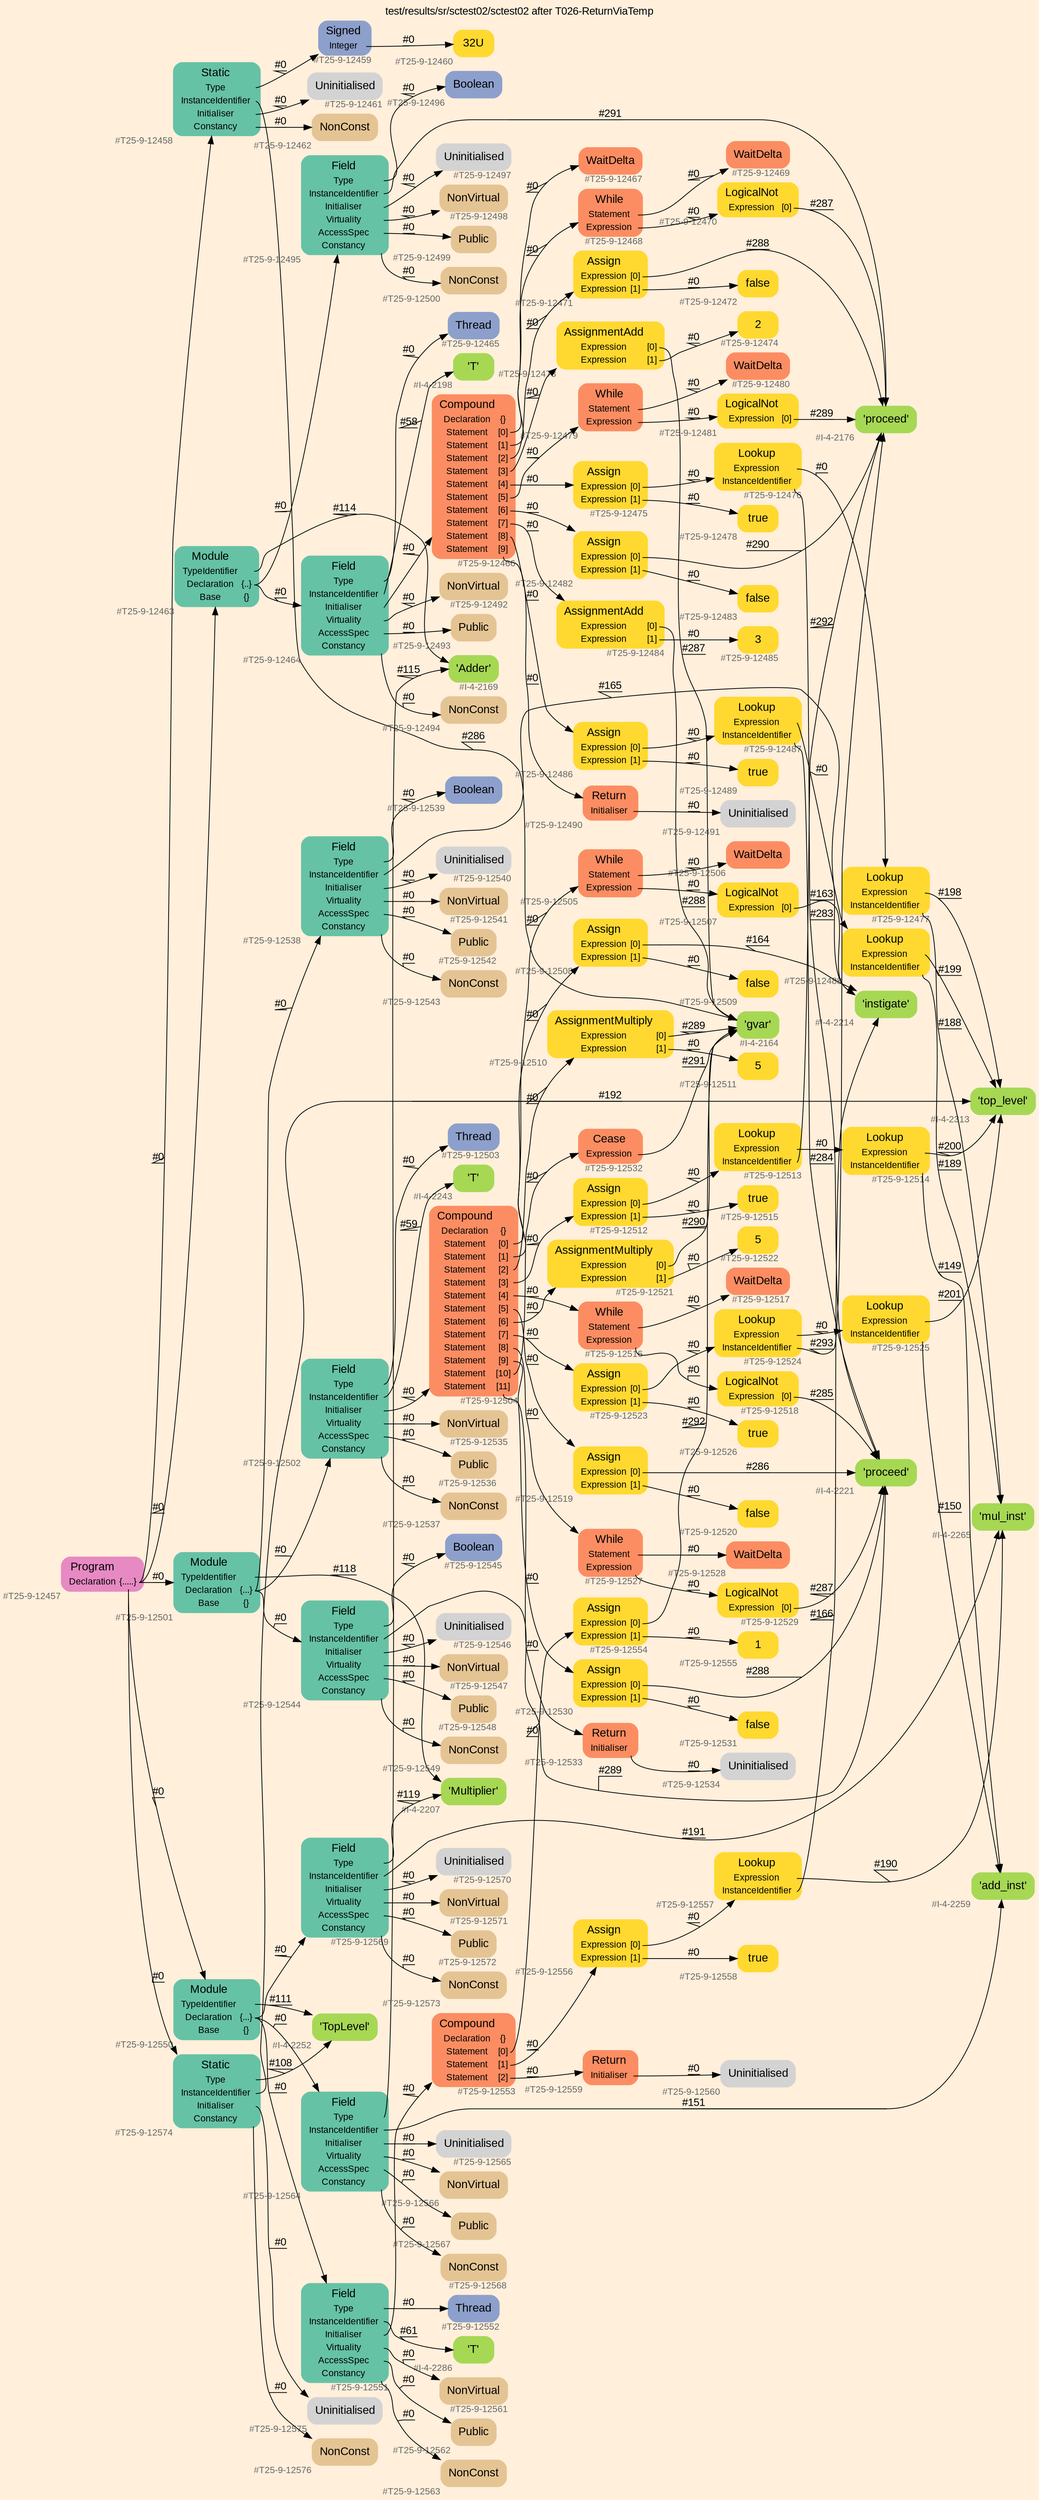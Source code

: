 digraph "test/results/sr/sctest02/sctest02 after T026-ReturnViaTemp" {
label = "test/results/sr/sctest02/sctest02 after T026-ReturnViaTemp"
labelloc = t
graph [
    rankdir = "LR"
    ranksep = 0.3
    bgcolor = antiquewhite1
    color = black
    fontcolor = black
    fontname = "Arial"
];
node [
    fontname = "Arial"
];
edge [
    fontname = "Arial"
];

// -------------------- node figure --------------------
// -------- block #T25-9-12457 ----------
"#T25-9-12457" [
    fillcolor = "/set28/4"
    xlabel = "#T25-9-12457"
    fontsize = "12"
    fontcolor = grey40
    shape = "plaintext"
    label = <<TABLE BORDER="0" CELLBORDER="0" CELLSPACING="0">
     <TR><TD><FONT COLOR="black" POINT-SIZE="15">Program</FONT></TD></TR>
     <TR><TD><FONT COLOR="black" POINT-SIZE="12">Declaration</FONT></TD><TD PORT="port0"><FONT COLOR="black" POINT-SIZE="12">{.....}</FONT></TD></TR>
    </TABLE>>
    style = "rounded,filled"
];

// -------- block #T25-9-12458 ----------
"#T25-9-12458" [
    fillcolor = "/set28/1"
    xlabel = "#T25-9-12458"
    fontsize = "12"
    fontcolor = grey40
    shape = "plaintext"
    label = <<TABLE BORDER="0" CELLBORDER="0" CELLSPACING="0">
     <TR><TD><FONT COLOR="black" POINT-SIZE="15">Static</FONT></TD></TR>
     <TR><TD><FONT COLOR="black" POINT-SIZE="12">Type</FONT></TD><TD PORT="port0"></TD></TR>
     <TR><TD><FONT COLOR="black" POINT-SIZE="12">InstanceIdentifier</FONT></TD><TD PORT="port1"></TD></TR>
     <TR><TD><FONT COLOR="black" POINT-SIZE="12">Initialiser</FONT></TD><TD PORT="port2"></TD></TR>
     <TR><TD><FONT COLOR="black" POINT-SIZE="12">Constancy</FONT></TD><TD PORT="port3"></TD></TR>
    </TABLE>>
    style = "rounded,filled"
];

// -------- block #T25-9-12459 ----------
"#T25-9-12459" [
    fillcolor = "/set28/3"
    xlabel = "#T25-9-12459"
    fontsize = "12"
    fontcolor = grey40
    shape = "plaintext"
    label = <<TABLE BORDER="0" CELLBORDER="0" CELLSPACING="0">
     <TR><TD><FONT COLOR="black" POINT-SIZE="15">Signed</FONT></TD></TR>
     <TR><TD><FONT COLOR="black" POINT-SIZE="12">Integer</FONT></TD><TD PORT="port0"></TD></TR>
    </TABLE>>
    style = "rounded,filled"
];

// -------- block #T25-9-12460 ----------
"#T25-9-12460" [
    fillcolor = "/set28/6"
    xlabel = "#T25-9-12460"
    fontsize = "12"
    fontcolor = grey40
    shape = "plaintext"
    label = <<TABLE BORDER="0" CELLBORDER="0" CELLSPACING="0">
     <TR><TD><FONT COLOR="black" POINT-SIZE="15">32U</FONT></TD></TR>
    </TABLE>>
    style = "rounded,filled"
];

// -------- block #I-4-2164 ----------
"#I-4-2164" [
    fillcolor = "/set28/5"
    xlabel = "#I-4-2164"
    fontsize = "12"
    fontcolor = grey40
    shape = "plaintext"
    label = <<TABLE BORDER="0" CELLBORDER="0" CELLSPACING="0">
     <TR><TD><FONT COLOR="black" POINT-SIZE="15">'gvar'</FONT></TD></TR>
    </TABLE>>
    style = "rounded,filled"
];

// -------- block #T25-9-12461 ----------
"#T25-9-12461" [
    xlabel = "#T25-9-12461"
    fontsize = "12"
    fontcolor = grey40
    shape = "plaintext"
    label = <<TABLE BORDER="0" CELLBORDER="0" CELLSPACING="0">
     <TR><TD><FONT COLOR="black" POINT-SIZE="15">Uninitialised</FONT></TD></TR>
    </TABLE>>
    style = "rounded,filled"
];

// -------- block #T25-9-12462 ----------
"#T25-9-12462" [
    fillcolor = "/set28/7"
    xlabel = "#T25-9-12462"
    fontsize = "12"
    fontcolor = grey40
    shape = "plaintext"
    label = <<TABLE BORDER="0" CELLBORDER="0" CELLSPACING="0">
     <TR><TD><FONT COLOR="black" POINT-SIZE="15">NonConst</FONT></TD></TR>
    </TABLE>>
    style = "rounded,filled"
];

// -------- block #T25-9-12463 ----------
"#T25-9-12463" [
    fillcolor = "/set28/1"
    xlabel = "#T25-9-12463"
    fontsize = "12"
    fontcolor = grey40
    shape = "plaintext"
    label = <<TABLE BORDER="0" CELLBORDER="0" CELLSPACING="0">
     <TR><TD><FONT COLOR="black" POINT-SIZE="15">Module</FONT></TD></TR>
     <TR><TD><FONT COLOR="black" POINT-SIZE="12">TypeIdentifier</FONT></TD><TD PORT="port0"></TD></TR>
     <TR><TD><FONT COLOR="black" POINT-SIZE="12">Declaration</FONT></TD><TD PORT="port1"><FONT COLOR="black" POINT-SIZE="12">{..}</FONT></TD></TR>
     <TR><TD><FONT COLOR="black" POINT-SIZE="12">Base</FONT></TD><TD PORT="port2"><FONT COLOR="black" POINT-SIZE="12">{}</FONT></TD></TR>
    </TABLE>>
    style = "rounded,filled"
];

// -------- block #I-4-2169 ----------
"#I-4-2169" [
    fillcolor = "/set28/5"
    xlabel = "#I-4-2169"
    fontsize = "12"
    fontcolor = grey40
    shape = "plaintext"
    label = <<TABLE BORDER="0" CELLBORDER="0" CELLSPACING="0">
     <TR><TD><FONT COLOR="black" POINT-SIZE="15">'Adder'</FONT></TD></TR>
    </TABLE>>
    style = "rounded,filled"
];

// -------- block #T25-9-12464 ----------
"#T25-9-12464" [
    fillcolor = "/set28/1"
    xlabel = "#T25-9-12464"
    fontsize = "12"
    fontcolor = grey40
    shape = "plaintext"
    label = <<TABLE BORDER="0" CELLBORDER="0" CELLSPACING="0">
     <TR><TD><FONT COLOR="black" POINT-SIZE="15">Field</FONT></TD></TR>
     <TR><TD><FONT COLOR="black" POINT-SIZE="12">Type</FONT></TD><TD PORT="port0"></TD></TR>
     <TR><TD><FONT COLOR="black" POINT-SIZE="12">InstanceIdentifier</FONT></TD><TD PORT="port1"></TD></TR>
     <TR><TD><FONT COLOR="black" POINT-SIZE="12">Initialiser</FONT></TD><TD PORT="port2"></TD></TR>
     <TR><TD><FONT COLOR="black" POINT-SIZE="12">Virtuality</FONT></TD><TD PORT="port3"></TD></TR>
     <TR><TD><FONT COLOR="black" POINT-SIZE="12">AccessSpec</FONT></TD><TD PORT="port4"></TD></TR>
     <TR><TD><FONT COLOR="black" POINT-SIZE="12">Constancy</FONT></TD><TD PORT="port5"></TD></TR>
    </TABLE>>
    style = "rounded,filled"
];

// -------- block #T25-9-12465 ----------
"#T25-9-12465" [
    fillcolor = "/set28/3"
    xlabel = "#T25-9-12465"
    fontsize = "12"
    fontcolor = grey40
    shape = "plaintext"
    label = <<TABLE BORDER="0" CELLBORDER="0" CELLSPACING="0">
     <TR><TD><FONT COLOR="black" POINT-SIZE="15">Thread</FONT></TD></TR>
    </TABLE>>
    style = "rounded,filled"
];

// -------- block #I-4-2198 ----------
"#I-4-2198" [
    fillcolor = "/set28/5"
    xlabel = "#I-4-2198"
    fontsize = "12"
    fontcolor = grey40
    shape = "plaintext"
    label = <<TABLE BORDER="0" CELLBORDER="0" CELLSPACING="0">
     <TR><TD><FONT COLOR="black" POINT-SIZE="15">'T'</FONT></TD></TR>
    </TABLE>>
    style = "rounded,filled"
];

// -------- block #T25-9-12466 ----------
"#T25-9-12466" [
    fillcolor = "/set28/2"
    xlabel = "#T25-9-12466"
    fontsize = "12"
    fontcolor = grey40
    shape = "plaintext"
    label = <<TABLE BORDER="0" CELLBORDER="0" CELLSPACING="0">
     <TR><TD><FONT COLOR="black" POINT-SIZE="15">Compound</FONT></TD></TR>
     <TR><TD><FONT COLOR="black" POINT-SIZE="12">Declaration</FONT></TD><TD PORT="port0"><FONT COLOR="black" POINT-SIZE="12">{}</FONT></TD></TR>
     <TR><TD><FONT COLOR="black" POINT-SIZE="12">Statement</FONT></TD><TD PORT="port1"><FONT COLOR="black" POINT-SIZE="12">[0]</FONT></TD></TR>
     <TR><TD><FONT COLOR="black" POINT-SIZE="12">Statement</FONT></TD><TD PORT="port2"><FONT COLOR="black" POINT-SIZE="12">[1]</FONT></TD></TR>
     <TR><TD><FONT COLOR="black" POINT-SIZE="12">Statement</FONT></TD><TD PORT="port3"><FONT COLOR="black" POINT-SIZE="12">[2]</FONT></TD></TR>
     <TR><TD><FONT COLOR="black" POINT-SIZE="12">Statement</FONT></TD><TD PORT="port4"><FONT COLOR="black" POINT-SIZE="12">[3]</FONT></TD></TR>
     <TR><TD><FONT COLOR="black" POINT-SIZE="12">Statement</FONT></TD><TD PORT="port5"><FONT COLOR="black" POINT-SIZE="12">[4]</FONT></TD></TR>
     <TR><TD><FONT COLOR="black" POINT-SIZE="12">Statement</FONT></TD><TD PORT="port6"><FONT COLOR="black" POINT-SIZE="12">[5]</FONT></TD></TR>
     <TR><TD><FONT COLOR="black" POINT-SIZE="12">Statement</FONT></TD><TD PORT="port7"><FONT COLOR="black" POINT-SIZE="12">[6]</FONT></TD></TR>
     <TR><TD><FONT COLOR="black" POINT-SIZE="12">Statement</FONT></TD><TD PORT="port8"><FONT COLOR="black" POINT-SIZE="12">[7]</FONT></TD></TR>
     <TR><TD><FONT COLOR="black" POINT-SIZE="12">Statement</FONT></TD><TD PORT="port9"><FONT COLOR="black" POINT-SIZE="12">[8]</FONT></TD></TR>
     <TR><TD><FONT COLOR="black" POINT-SIZE="12">Statement</FONT></TD><TD PORT="port10"><FONT COLOR="black" POINT-SIZE="12">[9]</FONT></TD></TR>
    </TABLE>>
    style = "rounded,filled"
];

// -------- block #T25-9-12467 ----------
"#T25-9-12467" [
    fillcolor = "/set28/2"
    xlabel = "#T25-9-12467"
    fontsize = "12"
    fontcolor = grey40
    shape = "plaintext"
    label = <<TABLE BORDER="0" CELLBORDER="0" CELLSPACING="0">
     <TR><TD><FONT COLOR="black" POINT-SIZE="15">WaitDelta</FONT></TD></TR>
    </TABLE>>
    style = "rounded,filled"
];

// -------- block #T25-9-12468 ----------
"#T25-9-12468" [
    fillcolor = "/set28/2"
    xlabel = "#T25-9-12468"
    fontsize = "12"
    fontcolor = grey40
    shape = "plaintext"
    label = <<TABLE BORDER="0" CELLBORDER="0" CELLSPACING="0">
     <TR><TD><FONT COLOR="black" POINT-SIZE="15">While</FONT></TD></TR>
     <TR><TD><FONT COLOR="black" POINT-SIZE="12">Statement</FONT></TD><TD PORT="port0"></TD></TR>
     <TR><TD><FONT COLOR="black" POINT-SIZE="12">Expression</FONT></TD><TD PORT="port1"></TD></TR>
    </TABLE>>
    style = "rounded,filled"
];

// -------- block #T25-9-12469 ----------
"#T25-9-12469" [
    fillcolor = "/set28/2"
    xlabel = "#T25-9-12469"
    fontsize = "12"
    fontcolor = grey40
    shape = "plaintext"
    label = <<TABLE BORDER="0" CELLBORDER="0" CELLSPACING="0">
     <TR><TD><FONT COLOR="black" POINT-SIZE="15">WaitDelta</FONT></TD></TR>
    </TABLE>>
    style = "rounded,filled"
];

// -------- block #T25-9-12470 ----------
"#T25-9-12470" [
    fillcolor = "/set28/6"
    xlabel = "#T25-9-12470"
    fontsize = "12"
    fontcolor = grey40
    shape = "plaintext"
    label = <<TABLE BORDER="0" CELLBORDER="0" CELLSPACING="0">
     <TR><TD><FONT COLOR="black" POINT-SIZE="15">LogicalNot</FONT></TD></TR>
     <TR><TD><FONT COLOR="black" POINT-SIZE="12">Expression</FONT></TD><TD PORT="port0"><FONT COLOR="black" POINT-SIZE="12">[0]</FONT></TD></TR>
    </TABLE>>
    style = "rounded,filled"
];

// -------- block #I-4-2176 ----------
"#I-4-2176" [
    fillcolor = "/set28/5"
    xlabel = "#I-4-2176"
    fontsize = "12"
    fontcolor = grey40
    shape = "plaintext"
    label = <<TABLE BORDER="0" CELLBORDER="0" CELLSPACING="0">
     <TR><TD><FONT COLOR="black" POINT-SIZE="15">'proceed'</FONT></TD></TR>
    </TABLE>>
    style = "rounded,filled"
];

// -------- block #T25-9-12471 ----------
"#T25-9-12471" [
    fillcolor = "/set28/6"
    xlabel = "#T25-9-12471"
    fontsize = "12"
    fontcolor = grey40
    shape = "plaintext"
    label = <<TABLE BORDER="0" CELLBORDER="0" CELLSPACING="0">
     <TR><TD><FONT COLOR="black" POINT-SIZE="15">Assign</FONT></TD></TR>
     <TR><TD><FONT COLOR="black" POINT-SIZE="12">Expression</FONT></TD><TD PORT="port0"><FONT COLOR="black" POINT-SIZE="12">[0]</FONT></TD></TR>
     <TR><TD><FONT COLOR="black" POINT-SIZE="12">Expression</FONT></TD><TD PORT="port1"><FONT COLOR="black" POINT-SIZE="12">[1]</FONT></TD></TR>
    </TABLE>>
    style = "rounded,filled"
];

// -------- block #T25-9-12472 ----------
"#T25-9-12472" [
    fillcolor = "/set28/6"
    xlabel = "#T25-9-12472"
    fontsize = "12"
    fontcolor = grey40
    shape = "plaintext"
    label = <<TABLE BORDER="0" CELLBORDER="0" CELLSPACING="0">
     <TR><TD><FONT COLOR="black" POINT-SIZE="15">false</FONT></TD></TR>
    </TABLE>>
    style = "rounded,filled"
];

// -------- block #T25-9-12473 ----------
"#T25-9-12473" [
    fillcolor = "/set28/6"
    xlabel = "#T25-9-12473"
    fontsize = "12"
    fontcolor = grey40
    shape = "plaintext"
    label = <<TABLE BORDER="0" CELLBORDER="0" CELLSPACING="0">
     <TR><TD><FONT COLOR="black" POINT-SIZE="15">AssignmentAdd</FONT></TD></TR>
     <TR><TD><FONT COLOR="black" POINT-SIZE="12">Expression</FONT></TD><TD PORT="port0"><FONT COLOR="black" POINT-SIZE="12">[0]</FONT></TD></TR>
     <TR><TD><FONT COLOR="black" POINT-SIZE="12">Expression</FONT></TD><TD PORT="port1"><FONT COLOR="black" POINT-SIZE="12">[1]</FONT></TD></TR>
    </TABLE>>
    style = "rounded,filled"
];

// -------- block #T25-9-12474 ----------
"#T25-9-12474" [
    fillcolor = "/set28/6"
    xlabel = "#T25-9-12474"
    fontsize = "12"
    fontcolor = grey40
    shape = "plaintext"
    label = <<TABLE BORDER="0" CELLBORDER="0" CELLSPACING="0">
     <TR><TD><FONT COLOR="black" POINT-SIZE="15">2</FONT></TD></TR>
    </TABLE>>
    style = "rounded,filled"
];

// -------- block #T25-9-12475 ----------
"#T25-9-12475" [
    fillcolor = "/set28/6"
    xlabel = "#T25-9-12475"
    fontsize = "12"
    fontcolor = grey40
    shape = "plaintext"
    label = <<TABLE BORDER="0" CELLBORDER="0" CELLSPACING="0">
     <TR><TD><FONT COLOR="black" POINT-SIZE="15">Assign</FONT></TD></TR>
     <TR><TD><FONT COLOR="black" POINT-SIZE="12">Expression</FONT></TD><TD PORT="port0"><FONT COLOR="black" POINT-SIZE="12">[0]</FONT></TD></TR>
     <TR><TD><FONT COLOR="black" POINT-SIZE="12">Expression</FONT></TD><TD PORT="port1"><FONT COLOR="black" POINT-SIZE="12">[1]</FONT></TD></TR>
    </TABLE>>
    style = "rounded,filled"
];

// -------- block #T25-9-12476 ----------
"#T25-9-12476" [
    fillcolor = "/set28/6"
    xlabel = "#T25-9-12476"
    fontsize = "12"
    fontcolor = grey40
    shape = "plaintext"
    label = <<TABLE BORDER="0" CELLBORDER="0" CELLSPACING="0">
     <TR><TD><FONT COLOR="black" POINT-SIZE="15">Lookup</FONT></TD></TR>
     <TR><TD><FONT COLOR="black" POINT-SIZE="12">Expression</FONT></TD><TD PORT="port0"></TD></TR>
     <TR><TD><FONT COLOR="black" POINT-SIZE="12">InstanceIdentifier</FONT></TD><TD PORT="port1"></TD></TR>
    </TABLE>>
    style = "rounded,filled"
];

// -------- block #T25-9-12477 ----------
"#T25-9-12477" [
    fillcolor = "/set28/6"
    xlabel = "#T25-9-12477"
    fontsize = "12"
    fontcolor = grey40
    shape = "plaintext"
    label = <<TABLE BORDER="0" CELLBORDER="0" CELLSPACING="0">
     <TR><TD><FONT COLOR="black" POINT-SIZE="15">Lookup</FONT></TD></TR>
     <TR><TD><FONT COLOR="black" POINT-SIZE="12">Expression</FONT></TD><TD PORT="port0"></TD></TR>
     <TR><TD><FONT COLOR="black" POINT-SIZE="12">InstanceIdentifier</FONT></TD><TD PORT="port1"></TD></TR>
    </TABLE>>
    style = "rounded,filled"
];

// -------- block #I-4-2313 ----------
"#I-4-2313" [
    fillcolor = "/set28/5"
    xlabel = "#I-4-2313"
    fontsize = "12"
    fontcolor = grey40
    shape = "plaintext"
    label = <<TABLE BORDER="0" CELLBORDER="0" CELLSPACING="0">
     <TR><TD><FONT COLOR="black" POINT-SIZE="15">'top_level'</FONT></TD></TR>
    </TABLE>>
    style = "rounded,filled"
];

// -------- block #I-4-2265 ----------
"#I-4-2265" [
    fillcolor = "/set28/5"
    xlabel = "#I-4-2265"
    fontsize = "12"
    fontcolor = grey40
    shape = "plaintext"
    label = <<TABLE BORDER="0" CELLBORDER="0" CELLSPACING="0">
     <TR><TD><FONT COLOR="black" POINT-SIZE="15">'mul_inst'</FONT></TD></TR>
    </TABLE>>
    style = "rounded,filled"
];

// -------- block #I-4-2221 ----------
"#I-4-2221" [
    fillcolor = "/set28/5"
    xlabel = "#I-4-2221"
    fontsize = "12"
    fontcolor = grey40
    shape = "plaintext"
    label = <<TABLE BORDER="0" CELLBORDER="0" CELLSPACING="0">
     <TR><TD><FONT COLOR="black" POINT-SIZE="15">'proceed'</FONT></TD></TR>
    </TABLE>>
    style = "rounded,filled"
];

// -------- block #T25-9-12478 ----------
"#T25-9-12478" [
    fillcolor = "/set28/6"
    xlabel = "#T25-9-12478"
    fontsize = "12"
    fontcolor = grey40
    shape = "plaintext"
    label = <<TABLE BORDER="0" CELLBORDER="0" CELLSPACING="0">
     <TR><TD><FONT COLOR="black" POINT-SIZE="15">true</FONT></TD></TR>
    </TABLE>>
    style = "rounded,filled"
];

// -------- block #T25-9-12479 ----------
"#T25-9-12479" [
    fillcolor = "/set28/2"
    xlabel = "#T25-9-12479"
    fontsize = "12"
    fontcolor = grey40
    shape = "plaintext"
    label = <<TABLE BORDER="0" CELLBORDER="0" CELLSPACING="0">
     <TR><TD><FONT COLOR="black" POINT-SIZE="15">While</FONT></TD></TR>
     <TR><TD><FONT COLOR="black" POINT-SIZE="12">Statement</FONT></TD><TD PORT="port0"></TD></TR>
     <TR><TD><FONT COLOR="black" POINT-SIZE="12">Expression</FONT></TD><TD PORT="port1"></TD></TR>
    </TABLE>>
    style = "rounded,filled"
];

// -------- block #T25-9-12480 ----------
"#T25-9-12480" [
    fillcolor = "/set28/2"
    xlabel = "#T25-9-12480"
    fontsize = "12"
    fontcolor = grey40
    shape = "plaintext"
    label = <<TABLE BORDER="0" CELLBORDER="0" CELLSPACING="0">
     <TR><TD><FONT COLOR="black" POINT-SIZE="15">WaitDelta</FONT></TD></TR>
    </TABLE>>
    style = "rounded,filled"
];

// -------- block #T25-9-12481 ----------
"#T25-9-12481" [
    fillcolor = "/set28/6"
    xlabel = "#T25-9-12481"
    fontsize = "12"
    fontcolor = grey40
    shape = "plaintext"
    label = <<TABLE BORDER="0" CELLBORDER="0" CELLSPACING="0">
     <TR><TD><FONT COLOR="black" POINT-SIZE="15">LogicalNot</FONT></TD></TR>
     <TR><TD><FONT COLOR="black" POINT-SIZE="12">Expression</FONT></TD><TD PORT="port0"><FONT COLOR="black" POINT-SIZE="12">[0]</FONT></TD></TR>
    </TABLE>>
    style = "rounded,filled"
];

// -------- block #T25-9-12482 ----------
"#T25-9-12482" [
    fillcolor = "/set28/6"
    xlabel = "#T25-9-12482"
    fontsize = "12"
    fontcolor = grey40
    shape = "plaintext"
    label = <<TABLE BORDER="0" CELLBORDER="0" CELLSPACING="0">
     <TR><TD><FONT COLOR="black" POINT-SIZE="15">Assign</FONT></TD></TR>
     <TR><TD><FONT COLOR="black" POINT-SIZE="12">Expression</FONT></TD><TD PORT="port0"><FONT COLOR="black" POINT-SIZE="12">[0]</FONT></TD></TR>
     <TR><TD><FONT COLOR="black" POINT-SIZE="12">Expression</FONT></TD><TD PORT="port1"><FONT COLOR="black" POINT-SIZE="12">[1]</FONT></TD></TR>
    </TABLE>>
    style = "rounded,filled"
];

// -------- block #T25-9-12483 ----------
"#T25-9-12483" [
    fillcolor = "/set28/6"
    xlabel = "#T25-9-12483"
    fontsize = "12"
    fontcolor = grey40
    shape = "plaintext"
    label = <<TABLE BORDER="0" CELLBORDER="0" CELLSPACING="0">
     <TR><TD><FONT COLOR="black" POINT-SIZE="15">false</FONT></TD></TR>
    </TABLE>>
    style = "rounded,filled"
];

// -------- block #T25-9-12484 ----------
"#T25-9-12484" [
    fillcolor = "/set28/6"
    xlabel = "#T25-9-12484"
    fontsize = "12"
    fontcolor = grey40
    shape = "plaintext"
    label = <<TABLE BORDER="0" CELLBORDER="0" CELLSPACING="0">
     <TR><TD><FONT COLOR="black" POINT-SIZE="15">AssignmentAdd</FONT></TD></TR>
     <TR><TD><FONT COLOR="black" POINT-SIZE="12">Expression</FONT></TD><TD PORT="port0"><FONT COLOR="black" POINT-SIZE="12">[0]</FONT></TD></TR>
     <TR><TD><FONT COLOR="black" POINT-SIZE="12">Expression</FONT></TD><TD PORT="port1"><FONT COLOR="black" POINT-SIZE="12">[1]</FONT></TD></TR>
    </TABLE>>
    style = "rounded,filled"
];

// -------- block #T25-9-12485 ----------
"#T25-9-12485" [
    fillcolor = "/set28/6"
    xlabel = "#T25-9-12485"
    fontsize = "12"
    fontcolor = grey40
    shape = "plaintext"
    label = <<TABLE BORDER="0" CELLBORDER="0" CELLSPACING="0">
     <TR><TD><FONT COLOR="black" POINT-SIZE="15">3</FONT></TD></TR>
    </TABLE>>
    style = "rounded,filled"
];

// -------- block #T25-9-12486 ----------
"#T25-9-12486" [
    fillcolor = "/set28/6"
    xlabel = "#T25-9-12486"
    fontsize = "12"
    fontcolor = grey40
    shape = "plaintext"
    label = <<TABLE BORDER="0" CELLBORDER="0" CELLSPACING="0">
     <TR><TD><FONT COLOR="black" POINT-SIZE="15">Assign</FONT></TD></TR>
     <TR><TD><FONT COLOR="black" POINT-SIZE="12">Expression</FONT></TD><TD PORT="port0"><FONT COLOR="black" POINT-SIZE="12">[0]</FONT></TD></TR>
     <TR><TD><FONT COLOR="black" POINT-SIZE="12">Expression</FONT></TD><TD PORT="port1"><FONT COLOR="black" POINT-SIZE="12">[1]</FONT></TD></TR>
    </TABLE>>
    style = "rounded,filled"
];

// -------- block #T25-9-12487 ----------
"#T25-9-12487" [
    fillcolor = "/set28/6"
    xlabel = "#T25-9-12487"
    fontsize = "12"
    fontcolor = grey40
    shape = "plaintext"
    label = <<TABLE BORDER="0" CELLBORDER="0" CELLSPACING="0">
     <TR><TD><FONT COLOR="black" POINT-SIZE="15">Lookup</FONT></TD></TR>
     <TR><TD><FONT COLOR="black" POINT-SIZE="12">Expression</FONT></TD><TD PORT="port0"></TD></TR>
     <TR><TD><FONT COLOR="black" POINT-SIZE="12">InstanceIdentifier</FONT></TD><TD PORT="port1"></TD></TR>
    </TABLE>>
    style = "rounded,filled"
];

// -------- block #T25-9-12488 ----------
"#T25-9-12488" [
    fillcolor = "/set28/6"
    xlabel = "#T25-9-12488"
    fontsize = "12"
    fontcolor = grey40
    shape = "plaintext"
    label = <<TABLE BORDER="0" CELLBORDER="0" CELLSPACING="0">
     <TR><TD><FONT COLOR="black" POINT-SIZE="15">Lookup</FONT></TD></TR>
     <TR><TD><FONT COLOR="black" POINT-SIZE="12">Expression</FONT></TD><TD PORT="port0"></TD></TR>
     <TR><TD><FONT COLOR="black" POINT-SIZE="12">InstanceIdentifier</FONT></TD><TD PORT="port1"></TD></TR>
    </TABLE>>
    style = "rounded,filled"
];

// -------- block #T25-9-12489 ----------
"#T25-9-12489" [
    fillcolor = "/set28/6"
    xlabel = "#T25-9-12489"
    fontsize = "12"
    fontcolor = grey40
    shape = "plaintext"
    label = <<TABLE BORDER="0" CELLBORDER="0" CELLSPACING="0">
     <TR><TD><FONT COLOR="black" POINT-SIZE="15">true</FONT></TD></TR>
    </TABLE>>
    style = "rounded,filled"
];

// -------- block #T25-9-12490 ----------
"#T25-9-12490" [
    fillcolor = "/set28/2"
    xlabel = "#T25-9-12490"
    fontsize = "12"
    fontcolor = grey40
    shape = "plaintext"
    label = <<TABLE BORDER="0" CELLBORDER="0" CELLSPACING="0">
     <TR><TD><FONT COLOR="black" POINT-SIZE="15">Return</FONT></TD></TR>
     <TR><TD><FONT COLOR="black" POINT-SIZE="12">Initialiser</FONT></TD><TD PORT="port0"></TD></TR>
    </TABLE>>
    style = "rounded,filled"
];

// -------- block #T25-9-12491 ----------
"#T25-9-12491" [
    xlabel = "#T25-9-12491"
    fontsize = "12"
    fontcolor = grey40
    shape = "plaintext"
    label = <<TABLE BORDER="0" CELLBORDER="0" CELLSPACING="0">
     <TR><TD><FONT COLOR="black" POINT-SIZE="15">Uninitialised</FONT></TD></TR>
    </TABLE>>
    style = "rounded,filled"
];

// -------- block #T25-9-12492 ----------
"#T25-9-12492" [
    fillcolor = "/set28/7"
    xlabel = "#T25-9-12492"
    fontsize = "12"
    fontcolor = grey40
    shape = "plaintext"
    label = <<TABLE BORDER="0" CELLBORDER="0" CELLSPACING="0">
     <TR><TD><FONT COLOR="black" POINT-SIZE="15">NonVirtual</FONT></TD></TR>
    </TABLE>>
    style = "rounded,filled"
];

// -------- block #T25-9-12493 ----------
"#T25-9-12493" [
    fillcolor = "/set28/7"
    xlabel = "#T25-9-12493"
    fontsize = "12"
    fontcolor = grey40
    shape = "plaintext"
    label = <<TABLE BORDER="0" CELLBORDER="0" CELLSPACING="0">
     <TR><TD><FONT COLOR="black" POINT-SIZE="15">Public</FONT></TD></TR>
    </TABLE>>
    style = "rounded,filled"
];

// -------- block #T25-9-12494 ----------
"#T25-9-12494" [
    fillcolor = "/set28/7"
    xlabel = "#T25-9-12494"
    fontsize = "12"
    fontcolor = grey40
    shape = "plaintext"
    label = <<TABLE BORDER="0" CELLBORDER="0" CELLSPACING="0">
     <TR><TD><FONT COLOR="black" POINT-SIZE="15">NonConst</FONT></TD></TR>
    </TABLE>>
    style = "rounded,filled"
];

// -------- block #T25-9-12495 ----------
"#T25-9-12495" [
    fillcolor = "/set28/1"
    xlabel = "#T25-9-12495"
    fontsize = "12"
    fontcolor = grey40
    shape = "plaintext"
    label = <<TABLE BORDER="0" CELLBORDER="0" CELLSPACING="0">
     <TR><TD><FONT COLOR="black" POINT-SIZE="15">Field</FONT></TD></TR>
     <TR><TD><FONT COLOR="black" POINT-SIZE="12">Type</FONT></TD><TD PORT="port0"></TD></TR>
     <TR><TD><FONT COLOR="black" POINT-SIZE="12">InstanceIdentifier</FONT></TD><TD PORT="port1"></TD></TR>
     <TR><TD><FONT COLOR="black" POINT-SIZE="12">Initialiser</FONT></TD><TD PORT="port2"></TD></TR>
     <TR><TD><FONT COLOR="black" POINT-SIZE="12">Virtuality</FONT></TD><TD PORT="port3"></TD></TR>
     <TR><TD><FONT COLOR="black" POINT-SIZE="12">AccessSpec</FONT></TD><TD PORT="port4"></TD></TR>
     <TR><TD><FONT COLOR="black" POINT-SIZE="12">Constancy</FONT></TD><TD PORT="port5"></TD></TR>
    </TABLE>>
    style = "rounded,filled"
];

// -------- block #T25-9-12496 ----------
"#T25-9-12496" [
    fillcolor = "/set28/3"
    xlabel = "#T25-9-12496"
    fontsize = "12"
    fontcolor = grey40
    shape = "plaintext"
    label = <<TABLE BORDER="0" CELLBORDER="0" CELLSPACING="0">
     <TR><TD><FONT COLOR="black" POINT-SIZE="15">Boolean</FONT></TD></TR>
    </TABLE>>
    style = "rounded,filled"
];

// -------- block #T25-9-12497 ----------
"#T25-9-12497" [
    xlabel = "#T25-9-12497"
    fontsize = "12"
    fontcolor = grey40
    shape = "plaintext"
    label = <<TABLE BORDER="0" CELLBORDER="0" CELLSPACING="0">
     <TR><TD><FONT COLOR="black" POINT-SIZE="15">Uninitialised</FONT></TD></TR>
    </TABLE>>
    style = "rounded,filled"
];

// -------- block #T25-9-12498 ----------
"#T25-9-12498" [
    fillcolor = "/set28/7"
    xlabel = "#T25-9-12498"
    fontsize = "12"
    fontcolor = grey40
    shape = "plaintext"
    label = <<TABLE BORDER="0" CELLBORDER="0" CELLSPACING="0">
     <TR><TD><FONT COLOR="black" POINT-SIZE="15">NonVirtual</FONT></TD></TR>
    </TABLE>>
    style = "rounded,filled"
];

// -------- block #T25-9-12499 ----------
"#T25-9-12499" [
    fillcolor = "/set28/7"
    xlabel = "#T25-9-12499"
    fontsize = "12"
    fontcolor = grey40
    shape = "plaintext"
    label = <<TABLE BORDER="0" CELLBORDER="0" CELLSPACING="0">
     <TR><TD><FONT COLOR="black" POINT-SIZE="15">Public</FONT></TD></TR>
    </TABLE>>
    style = "rounded,filled"
];

// -------- block #T25-9-12500 ----------
"#T25-9-12500" [
    fillcolor = "/set28/7"
    xlabel = "#T25-9-12500"
    fontsize = "12"
    fontcolor = grey40
    shape = "plaintext"
    label = <<TABLE BORDER="0" CELLBORDER="0" CELLSPACING="0">
     <TR><TD><FONT COLOR="black" POINT-SIZE="15">NonConst</FONT></TD></TR>
    </TABLE>>
    style = "rounded,filled"
];

// -------- block #T25-9-12501 ----------
"#T25-9-12501" [
    fillcolor = "/set28/1"
    xlabel = "#T25-9-12501"
    fontsize = "12"
    fontcolor = grey40
    shape = "plaintext"
    label = <<TABLE BORDER="0" CELLBORDER="0" CELLSPACING="0">
     <TR><TD><FONT COLOR="black" POINT-SIZE="15">Module</FONT></TD></TR>
     <TR><TD><FONT COLOR="black" POINT-SIZE="12">TypeIdentifier</FONT></TD><TD PORT="port0"></TD></TR>
     <TR><TD><FONT COLOR="black" POINT-SIZE="12">Declaration</FONT></TD><TD PORT="port1"><FONT COLOR="black" POINT-SIZE="12">{...}</FONT></TD></TR>
     <TR><TD><FONT COLOR="black" POINT-SIZE="12">Base</FONT></TD><TD PORT="port2"><FONT COLOR="black" POINT-SIZE="12">{}</FONT></TD></TR>
    </TABLE>>
    style = "rounded,filled"
];

// -------- block #I-4-2207 ----------
"#I-4-2207" [
    fillcolor = "/set28/5"
    xlabel = "#I-4-2207"
    fontsize = "12"
    fontcolor = grey40
    shape = "plaintext"
    label = <<TABLE BORDER="0" CELLBORDER="0" CELLSPACING="0">
     <TR><TD><FONT COLOR="black" POINT-SIZE="15">'Multiplier'</FONT></TD></TR>
    </TABLE>>
    style = "rounded,filled"
];

// -------- block #T25-9-12502 ----------
"#T25-9-12502" [
    fillcolor = "/set28/1"
    xlabel = "#T25-9-12502"
    fontsize = "12"
    fontcolor = grey40
    shape = "plaintext"
    label = <<TABLE BORDER="0" CELLBORDER="0" CELLSPACING="0">
     <TR><TD><FONT COLOR="black" POINT-SIZE="15">Field</FONT></TD></TR>
     <TR><TD><FONT COLOR="black" POINT-SIZE="12">Type</FONT></TD><TD PORT="port0"></TD></TR>
     <TR><TD><FONT COLOR="black" POINT-SIZE="12">InstanceIdentifier</FONT></TD><TD PORT="port1"></TD></TR>
     <TR><TD><FONT COLOR="black" POINT-SIZE="12">Initialiser</FONT></TD><TD PORT="port2"></TD></TR>
     <TR><TD><FONT COLOR="black" POINT-SIZE="12">Virtuality</FONT></TD><TD PORT="port3"></TD></TR>
     <TR><TD><FONT COLOR="black" POINT-SIZE="12">AccessSpec</FONT></TD><TD PORT="port4"></TD></TR>
     <TR><TD><FONT COLOR="black" POINT-SIZE="12">Constancy</FONT></TD><TD PORT="port5"></TD></TR>
    </TABLE>>
    style = "rounded,filled"
];

// -------- block #T25-9-12503 ----------
"#T25-9-12503" [
    fillcolor = "/set28/3"
    xlabel = "#T25-9-12503"
    fontsize = "12"
    fontcolor = grey40
    shape = "plaintext"
    label = <<TABLE BORDER="0" CELLBORDER="0" CELLSPACING="0">
     <TR><TD><FONT COLOR="black" POINT-SIZE="15">Thread</FONT></TD></TR>
    </TABLE>>
    style = "rounded,filled"
];

// -------- block #I-4-2243 ----------
"#I-4-2243" [
    fillcolor = "/set28/5"
    xlabel = "#I-4-2243"
    fontsize = "12"
    fontcolor = grey40
    shape = "plaintext"
    label = <<TABLE BORDER="0" CELLBORDER="0" CELLSPACING="0">
     <TR><TD><FONT COLOR="black" POINT-SIZE="15">'T'</FONT></TD></TR>
    </TABLE>>
    style = "rounded,filled"
];

// -------- block #T25-9-12504 ----------
"#T25-9-12504" [
    fillcolor = "/set28/2"
    xlabel = "#T25-9-12504"
    fontsize = "12"
    fontcolor = grey40
    shape = "plaintext"
    label = <<TABLE BORDER="0" CELLBORDER="0" CELLSPACING="0">
     <TR><TD><FONT COLOR="black" POINT-SIZE="15">Compound</FONT></TD></TR>
     <TR><TD><FONT COLOR="black" POINT-SIZE="12">Declaration</FONT></TD><TD PORT="port0"><FONT COLOR="black" POINT-SIZE="12">{}</FONT></TD></TR>
     <TR><TD><FONT COLOR="black" POINT-SIZE="12">Statement</FONT></TD><TD PORT="port1"><FONT COLOR="black" POINT-SIZE="12">[0]</FONT></TD></TR>
     <TR><TD><FONT COLOR="black" POINT-SIZE="12">Statement</FONT></TD><TD PORT="port2"><FONT COLOR="black" POINT-SIZE="12">[1]</FONT></TD></TR>
     <TR><TD><FONT COLOR="black" POINT-SIZE="12">Statement</FONT></TD><TD PORT="port3"><FONT COLOR="black" POINT-SIZE="12">[2]</FONT></TD></TR>
     <TR><TD><FONT COLOR="black" POINT-SIZE="12">Statement</FONT></TD><TD PORT="port4"><FONT COLOR="black" POINT-SIZE="12">[3]</FONT></TD></TR>
     <TR><TD><FONT COLOR="black" POINT-SIZE="12">Statement</FONT></TD><TD PORT="port5"><FONT COLOR="black" POINT-SIZE="12">[4]</FONT></TD></TR>
     <TR><TD><FONT COLOR="black" POINT-SIZE="12">Statement</FONT></TD><TD PORT="port6"><FONT COLOR="black" POINT-SIZE="12">[5]</FONT></TD></TR>
     <TR><TD><FONT COLOR="black" POINT-SIZE="12">Statement</FONT></TD><TD PORT="port7"><FONT COLOR="black" POINT-SIZE="12">[6]</FONT></TD></TR>
     <TR><TD><FONT COLOR="black" POINT-SIZE="12">Statement</FONT></TD><TD PORT="port8"><FONT COLOR="black" POINT-SIZE="12">[7]</FONT></TD></TR>
     <TR><TD><FONT COLOR="black" POINT-SIZE="12">Statement</FONT></TD><TD PORT="port9"><FONT COLOR="black" POINT-SIZE="12">[8]</FONT></TD></TR>
     <TR><TD><FONT COLOR="black" POINT-SIZE="12">Statement</FONT></TD><TD PORT="port10"><FONT COLOR="black" POINT-SIZE="12">[9]</FONT></TD></TR>
     <TR><TD><FONT COLOR="black" POINT-SIZE="12">Statement</FONT></TD><TD PORT="port11"><FONT COLOR="black" POINT-SIZE="12">[10]</FONT></TD></TR>
     <TR><TD><FONT COLOR="black" POINT-SIZE="12">Statement</FONT></TD><TD PORT="port12"><FONT COLOR="black" POINT-SIZE="12">[11]</FONT></TD></TR>
    </TABLE>>
    style = "rounded,filled"
];

// -------- block #T25-9-12505 ----------
"#T25-9-12505" [
    fillcolor = "/set28/2"
    xlabel = "#T25-9-12505"
    fontsize = "12"
    fontcolor = grey40
    shape = "plaintext"
    label = <<TABLE BORDER="0" CELLBORDER="0" CELLSPACING="0">
     <TR><TD><FONT COLOR="black" POINT-SIZE="15">While</FONT></TD></TR>
     <TR><TD><FONT COLOR="black" POINT-SIZE="12">Statement</FONT></TD><TD PORT="port0"></TD></TR>
     <TR><TD><FONT COLOR="black" POINT-SIZE="12">Expression</FONT></TD><TD PORT="port1"></TD></TR>
    </TABLE>>
    style = "rounded,filled"
];

// -------- block #T25-9-12506 ----------
"#T25-9-12506" [
    fillcolor = "/set28/2"
    xlabel = "#T25-9-12506"
    fontsize = "12"
    fontcolor = grey40
    shape = "plaintext"
    label = <<TABLE BORDER="0" CELLBORDER="0" CELLSPACING="0">
     <TR><TD><FONT COLOR="black" POINT-SIZE="15">WaitDelta</FONT></TD></TR>
    </TABLE>>
    style = "rounded,filled"
];

// -------- block #T25-9-12507 ----------
"#T25-9-12507" [
    fillcolor = "/set28/6"
    xlabel = "#T25-9-12507"
    fontsize = "12"
    fontcolor = grey40
    shape = "plaintext"
    label = <<TABLE BORDER="0" CELLBORDER="0" CELLSPACING="0">
     <TR><TD><FONT COLOR="black" POINT-SIZE="15">LogicalNot</FONT></TD></TR>
     <TR><TD><FONT COLOR="black" POINT-SIZE="12">Expression</FONT></TD><TD PORT="port0"><FONT COLOR="black" POINT-SIZE="12">[0]</FONT></TD></TR>
    </TABLE>>
    style = "rounded,filled"
];

// -------- block #I-4-2214 ----------
"#I-4-2214" [
    fillcolor = "/set28/5"
    xlabel = "#I-4-2214"
    fontsize = "12"
    fontcolor = grey40
    shape = "plaintext"
    label = <<TABLE BORDER="0" CELLBORDER="0" CELLSPACING="0">
     <TR><TD><FONT COLOR="black" POINT-SIZE="15">'instigate'</FONT></TD></TR>
    </TABLE>>
    style = "rounded,filled"
];

// -------- block #T25-9-12508 ----------
"#T25-9-12508" [
    fillcolor = "/set28/6"
    xlabel = "#T25-9-12508"
    fontsize = "12"
    fontcolor = grey40
    shape = "plaintext"
    label = <<TABLE BORDER="0" CELLBORDER="0" CELLSPACING="0">
     <TR><TD><FONT COLOR="black" POINT-SIZE="15">Assign</FONT></TD></TR>
     <TR><TD><FONT COLOR="black" POINT-SIZE="12">Expression</FONT></TD><TD PORT="port0"><FONT COLOR="black" POINT-SIZE="12">[0]</FONT></TD></TR>
     <TR><TD><FONT COLOR="black" POINT-SIZE="12">Expression</FONT></TD><TD PORT="port1"><FONT COLOR="black" POINT-SIZE="12">[1]</FONT></TD></TR>
    </TABLE>>
    style = "rounded,filled"
];

// -------- block #T25-9-12509 ----------
"#T25-9-12509" [
    fillcolor = "/set28/6"
    xlabel = "#T25-9-12509"
    fontsize = "12"
    fontcolor = grey40
    shape = "plaintext"
    label = <<TABLE BORDER="0" CELLBORDER="0" CELLSPACING="0">
     <TR><TD><FONT COLOR="black" POINT-SIZE="15">false</FONT></TD></TR>
    </TABLE>>
    style = "rounded,filled"
];

// -------- block #T25-9-12510 ----------
"#T25-9-12510" [
    fillcolor = "/set28/6"
    xlabel = "#T25-9-12510"
    fontsize = "12"
    fontcolor = grey40
    shape = "plaintext"
    label = <<TABLE BORDER="0" CELLBORDER="0" CELLSPACING="0">
     <TR><TD><FONT COLOR="black" POINT-SIZE="15">AssignmentMultiply</FONT></TD></TR>
     <TR><TD><FONT COLOR="black" POINT-SIZE="12">Expression</FONT></TD><TD PORT="port0"><FONT COLOR="black" POINT-SIZE="12">[0]</FONT></TD></TR>
     <TR><TD><FONT COLOR="black" POINT-SIZE="12">Expression</FONT></TD><TD PORT="port1"><FONT COLOR="black" POINT-SIZE="12">[1]</FONT></TD></TR>
    </TABLE>>
    style = "rounded,filled"
];

// -------- block #T25-9-12511 ----------
"#T25-9-12511" [
    fillcolor = "/set28/6"
    xlabel = "#T25-9-12511"
    fontsize = "12"
    fontcolor = grey40
    shape = "plaintext"
    label = <<TABLE BORDER="0" CELLBORDER="0" CELLSPACING="0">
     <TR><TD><FONT COLOR="black" POINT-SIZE="15">5</FONT></TD></TR>
    </TABLE>>
    style = "rounded,filled"
];

// -------- block #T25-9-12512 ----------
"#T25-9-12512" [
    fillcolor = "/set28/6"
    xlabel = "#T25-9-12512"
    fontsize = "12"
    fontcolor = grey40
    shape = "plaintext"
    label = <<TABLE BORDER="0" CELLBORDER="0" CELLSPACING="0">
     <TR><TD><FONT COLOR="black" POINT-SIZE="15">Assign</FONT></TD></TR>
     <TR><TD><FONT COLOR="black" POINT-SIZE="12">Expression</FONT></TD><TD PORT="port0"><FONT COLOR="black" POINT-SIZE="12">[0]</FONT></TD></TR>
     <TR><TD><FONT COLOR="black" POINT-SIZE="12">Expression</FONT></TD><TD PORT="port1"><FONT COLOR="black" POINT-SIZE="12">[1]</FONT></TD></TR>
    </TABLE>>
    style = "rounded,filled"
];

// -------- block #T25-9-12513 ----------
"#T25-9-12513" [
    fillcolor = "/set28/6"
    xlabel = "#T25-9-12513"
    fontsize = "12"
    fontcolor = grey40
    shape = "plaintext"
    label = <<TABLE BORDER="0" CELLBORDER="0" CELLSPACING="0">
     <TR><TD><FONT COLOR="black" POINT-SIZE="15">Lookup</FONT></TD></TR>
     <TR><TD><FONT COLOR="black" POINT-SIZE="12">Expression</FONT></TD><TD PORT="port0"></TD></TR>
     <TR><TD><FONT COLOR="black" POINT-SIZE="12">InstanceIdentifier</FONT></TD><TD PORT="port1"></TD></TR>
    </TABLE>>
    style = "rounded,filled"
];

// -------- block #T25-9-12514 ----------
"#T25-9-12514" [
    fillcolor = "/set28/6"
    xlabel = "#T25-9-12514"
    fontsize = "12"
    fontcolor = grey40
    shape = "plaintext"
    label = <<TABLE BORDER="0" CELLBORDER="0" CELLSPACING="0">
     <TR><TD><FONT COLOR="black" POINT-SIZE="15">Lookup</FONT></TD></TR>
     <TR><TD><FONT COLOR="black" POINT-SIZE="12">Expression</FONT></TD><TD PORT="port0"></TD></TR>
     <TR><TD><FONT COLOR="black" POINT-SIZE="12">InstanceIdentifier</FONT></TD><TD PORT="port1"></TD></TR>
    </TABLE>>
    style = "rounded,filled"
];

// -------- block #I-4-2259 ----------
"#I-4-2259" [
    fillcolor = "/set28/5"
    xlabel = "#I-4-2259"
    fontsize = "12"
    fontcolor = grey40
    shape = "plaintext"
    label = <<TABLE BORDER="0" CELLBORDER="0" CELLSPACING="0">
     <TR><TD><FONT COLOR="black" POINT-SIZE="15">'add_inst'</FONT></TD></TR>
    </TABLE>>
    style = "rounded,filled"
];

// -------- block #T25-9-12515 ----------
"#T25-9-12515" [
    fillcolor = "/set28/6"
    xlabel = "#T25-9-12515"
    fontsize = "12"
    fontcolor = grey40
    shape = "plaintext"
    label = <<TABLE BORDER="0" CELLBORDER="0" CELLSPACING="0">
     <TR><TD><FONT COLOR="black" POINT-SIZE="15">true</FONT></TD></TR>
    </TABLE>>
    style = "rounded,filled"
];

// -------- block #T25-9-12516 ----------
"#T25-9-12516" [
    fillcolor = "/set28/2"
    xlabel = "#T25-9-12516"
    fontsize = "12"
    fontcolor = grey40
    shape = "plaintext"
    label = <<TABLE BORDER="0" CELLBORDER="0" CELLSPACING="0">
     <TR><TD><FONT COLOR="black" POINT-SIZE="15">While</FONT></TD></TR>
     <TR><TD><FONT COLOR="black" POINT-SIZE="12">Statement</FONT></TD><TD PORT="port0"></TD></TR>
     <TR><TD><FONT COLOR="black" POINT-SIZE="12">Expression</FONT></TD><TD PORT="port1"></TD></TR>
    </TABLE>>
    style = "rounded,filled"
];

// -------- block #T25-9-12517 ----------
"#T25-9-12517" [
    fillcolor = "/set28/2"
    xlabel = "#T25-9-12517"
    fontsize = "12"
    fontcolor = grey40
    shape = "plaintext"
    label = <<TABLE BORDER="0" CELLBORDER="0" CELLSPACING="0">
     <TR><TD><FONT COLOR="black" POINT-SIZE="15">WaitDelta</FONT></TD></TR>
    </TABLE>>
    style = "rounded,filled"
];

// -------- block #T25-9-12518 ----------
"#T25-9-12518" [
    fillcolor = "/set28/6"
    xlabel = "#T25-9-12518"
    fontsize = "12"
    fontcolor = grey40
    shape = "plaintext"
    label = <<TABLE BORDER="0" CELLBORDER="0" CELLSPACING="0">
     <TR><TD><FONT COLOR="black" POINT-SIZE="15">LogicalNot</FONT></TD></TR>
     <TR><TD><FONT COLOR="black" POINT-SIZE="12">Expression</FONT></TD><TD PORT="port0"><FONT COLOR="black" POINT-SIZE="12">[0]</FONT></TD></TR>
    </TABLE>>
    style = "rounded,filled"
];

// -------- block #T25-9-12519 ----------
"#T25-9-12519" [
    fillcolor = "/set28/6"
    xlabel = "#T25-9-12519"
    fontsize = "12"
    fontcolor = grey40
    shape = "plaintext"
    label = <<TABLE BORDER="0" CELLBORDER="0" CELLSPACING="0">
     <TR><TD><FONT COLOR="black" POINT-SIZE="15">Assign</FONT></TD></TR>
     <TR><TD><FONT COLOR="black" POINT-SIZE="12">Expression</FONT></TD><TD PORT="port0"><FONT COLOR="black" POINT-SIZE="12">[0]</FONT></TD></TR>
     <TR><TD><FONT COLOR="black" POINT-SIZE="12">Expression</FONT></TD><TD PORT="port1"><FONT COLOR="black" POINT-SIZE="12">[1]</FONT></TD></TR>
    </TABLE>>
    style = "rounded,filled"
];

// -------- block #T25-9-12520 ----------
"#T25-9-12520" [
    fillcolor = "/set28/6"
    xlabel = "#T25-9-12520"
    fontsize = "12"
    fontcolor = grey40
    shape = "plaintext"
    label = <<TABLE BORDER="0" CELLBORDER="0" CELLSPACING="0">
     <TR><TD><FONT COLOR="black" POINT-SIZE="15">false</FONT></TD></TR>
    </TABLE>>
    style = "rounded,filled"
];

// -------- block #T25-9-12521 ----------
"#T25-9-12521" [
    fillcolor = "/set28/6"
    xlabel = "#T25-9-12521"
    fontsize = "12"
    fontcolor = grey40
    shape = "plaintext"
    label = <<TABLE BORDER="0" CELLBORDER="0" CELLSPACING="0">
     <TR><TD><FONT COLOR="black" POINT-SIZE="15">AssignmentMultiply</FONT></TD></TR>
     <TR><TD><FONT COLOR="black" POINT-SIZE="12">Expression</FONT></TD><TD PORT="port0"><FONT COLOR="black" POINT-SIZE="12">[0]</FONT></TD></TR>
     <TR><TD><FONT COLOR="black" POINT-SIZE="12">Expression</FONT></TD><TD PORT="port1"><FONT COLOR="black" POINT-SIZE="12">[1]</FONT></TD></TR>
    </TABLE>>
    style = "rounded,filled"
];

// -------- block #T25-9-12522 ----------
"#T25-9-12522" [
    fillcolor = "/set28/6"
    xlabel = "#T25-9-12522"
    fontsize = "12"
    fontcolor = grey40
    shape = "plaintext"
    label = <<TABLE BORDER="0" CELLBORDER="0" CELLSPACING="0">
     <TR><TD><FONT COLOR="black" POINT-SIZE="15">5</FONT></TD></TR>
    </TABLE>>
    style = "rounded,filled"
];

// -------- block #T25-9-12523 ----------
"#T25-9-12523" [
    fillcolor = "/set28/6"
    xlabel = "#T25-9-12523"
    fontsize = "12"
    fontcolor = grey40
    shape = "plaintext"
    label = <<TABLE BORDER="0" CELLBORDER="0" CELLSPACING="0">
     <TR><TD><FONT COLOR="black" POINT-SIZE="15">Assign</FONT></TD></TR>
     <TR><TD><FONT COLOR="black" POINT-SIZE="12">Expression</FONT></TD><TD PORT="port0"><FONT COLOR="black" POINT-SIZE="12">[0]</FONT></TD></TR>
     <TR><TD><FONT COLOR="black" POINT-SIZE="12">Expression</FONT></TD><TD PORT="port1"><FONT COLOR="black" POINT-SIZE="12">[1]</FONT></TD></TR>
    </TABLE>>
    style = "rounded,filled"
];

// -------- block #T25-9-12524 ----------
"#T25-9-12524" [
    fillcolor = "/set28/6"
    xlabel = "#T25-9-12524"
    fontsize = "12"
    fontcolor = grey40
    shape = "plaintext"
    label = <<TABLE BORDER="0" CELLBORDER="0" CELLSPACING="0">
     <TR><TD><FONT COLOR="black" POINT-SIZE="15">Lookup</FONT></TD></TR>
     <TR><TD><FONT COLOR="black" POINT-SIZE="12">Expression</FONT></TD><TD PORT="port0"></TD></TR>
     <TR><TD><FONT COLOR="black" POINT-SIZE="12">InstanceIdentifier</FONT></TD><TD PORT="port1"></TD></TR>
    </TABLE>>
    style = "rounded,filled"
];

// -------- block #T25-9-12525 ----------
"#T25-9-12525" [
    fillcolor = "/set28/6"
    xlabel = "#T25-9-12525"
    fontsize = "12"
    fontcolor = grey40
    shape = "plaintext"
    label = <<TABLE BORDER="0" CELLBORDER="0" CELLSPACING="0">
     <TR><TD><FONT COLOR="black" POINT-SIZE="15">Lookup</FONT></TD></TR>
     <TR><TD><FONT COLOR="black" POINT-SIZE="12">Expression</FONT></TD><TD PORT="port0"></TD></TR>
     <TR><TD><FONT COLOR="black" POINT-SIZE="12">InstanceIdentifier</FONT></TD><TD PORT="port1"></TD></TR>
    </TABLE>>
    style = "rounded,filled"
];

// -------- block #T25-9-12526 ----------
"#T25-9-12526" [
    fillcolor = "/set28/6"
    xlabel = "#T25-9-12526"
    fontsize = "12"
    fontcolor = grey40
    shape = "plaintext"
    label = <<TABLE BORDER="0" CELLBORDER="0" CELLSPACING="0">
     <TR><TD><FONT COLOR="black" POINT-SIZE="15">true</FONT></TD></TR>
    </TABLE>>
    style = "rounded,filled"
];

// -------- block #T25-9-12527 ----------
"#T25-9-12527" [
    fillcolor = "/set28/2"
    xlabel = "#T25-9-12527"
    fontsize = "12"
    fontcolor = grey40
    shape = "plaintext"
    label = <<TABLE BORDER="0" CELLBORDER="0" CELLSPACING="0">
     <TR><TD><FONT COLOR="black" POINT-SIZE="15">While</FONT></TD></TR>
     <TR><TD><FONT COLOR="black" POINT-SIZE="12">Statement</FONT></TD><TD PORT="port0"></TD></TR>
     <TR><TD><FONT COLOR="black" POINT-SIZE="12">Expression</FONT></TD><TD PORT="port1"></TD></TR>
    </TABLE>>
    style = "rounded,filled"
];

// -------- block #T25-9-12528 ----------
"#T25-9-12528" [
    fillcolor = "/set28/2"
    xlabel = "#T25-9-12528"
    fontsize = "12"
    fontcolor = grey40
    shape = "plaintext"
    label = <<TABLE BORDER="0" CELLBORDER="0" CELLSPACING="0">
     <TR><TD><FONT COLOR="black" POINT-SIZE="15">WaitDelta</FONT></TD></TR>
    </TABLE>>
    style = "rounded,filled"
];

// -------- block #T25-9-12529 ----------
"#T25-9-12529" [
    fillcolor = "/set28/6"
    xlabel = "#T25-9-12529"
    fontsize = "12"
    fontcolor = grey40
    shape = "plaintext"
    label = <<TABLE BORDER="0" CELLBORDER="0" CELLSPACING="0">
     <TR><TD><FONT COLOR="black" POINT-SIZE="15">LogicalNot</FONT></TD></TR>
     <TR><TD><FONT COLOR="black" POINT-SIZE="12">Expression</FONT></TD><TD PORT="port0"><FONT COLOR="black" POINT-SIZE="12">[0]</FONT></TD></TR>
    </TABLE>>
    style = "rounded,filled"
];

// -------- block #T25-9-12530 ----------
"#T25-9-12530" [
    fillcolor = "/set28/6"
    xlabel = "#T25-9-12530"
    fontsize = "12"
    fontcolor = grey40
    shape = "plaintext"
    label = <<TABLE BORDER="0" CELLBORDER="0" CELLSPACING="0">
     <TR><TD><FONT COLOR="black" POINT-SIZE="15">Assign</FONT></TD></TR>
     <TR><TD><FONT COLOR="black" POINT-SIZE="12">Expression</FONT></TD><TD PORT="port0"><FONT COLOR="black" POINT-SIZE="12">[0]</FONT></TD></TR>
     <TR><TD><FONT COLOR="black" POINT-SIZE="12">Expression</FONT></TD><TD PORT="port1"><FONT COLOR="black" POINT-SIZE="12">[1]</FONT></TD></TR>
    </TABLE>>
    style = "rounded,filled"
];

// -------- block #T25-9-12531 ----------
"#T25-9-12531" [
    fillcolor = "/set28/6"
    xlabel = "#T25-9-12531"
    fontsize = "12"
    fontcolor = grey40
    shape = "plaintext"
    label = <<TABLE BORDER="0" CELLBORDER="0" CELLSPACING="0">
     <TR><TD><FONT COLOR="black" POINT-SIZE="15">false</FONT></TD></TR>
    </TABLE>>
    style = "rounded,filled"
];

// -------- block #T25-9-12532 ----------
"#T25-9-12532" [
    fillcolor = "/set28/2"
    xlabel = "#T25-9-12532"
    fontsize = "12"
    fontcolor = grey40
    shape = "plaintext"
    label = <<TABLE BORDER="0" CELLBORDER="0" CELLSPACING="0">
     <TR><TD><FONT COLOR="black" POINT-SIZE="15">Cease</FONT></TD></TR>
     <TR><TD><FONT COLOR="black" POINT-SIZE="12">Expression</FONT></TD><TD PORT="port0"></TD></TR>
    </TABLE>>
    style = "rounded,filled"
];

// -------- block #T25-9-12533 ----------
"#T25-9-12533" [
    fillcolor = "/set28/2"
    xlabel = "#T25-9-12533"
    fontsize = "12"
    fontcolor = grey40
    shape = "plaintext"
    label = <<TABLE BORDER="0" CELLBORDER="0" CELLSPACING="0">
     <TR><TD><FONT COLOR="black" POINT-SIZE="15">Return</FONT></TD></TR>
     <TR><TD><FONT COLOR="black" POINT-SIZE="12">Initialiser</FONT></TD><TD PORT="port0"></TD></TR>
    </TABLE>>
    style = "rounded,filled"
];

// -------- block #T25-9-12534 ----------
"#T25-9-12534" [
    xlabel = "#T25-9-12534"
    fontsize = "12"
    fontcolor = grey40
    shape = "plaintext"
    label = <<TABLE BORDER="0" CELLBORDER="0" CELLSPACING="0">
     <TR><TD><FONT COLOR="black" POINT-SIZE="15">Uninitialised</FONT></TD></TR>
    </TABLE>>
    style = "rounded,filled"
];

// -------- block #T25-9-12535 ----------
"#T25-9-12535" [
    fillcolor = "/set28/7"
    xlabel = "#T25-9-12535"
    fontsize = "12"
    fontcolor = grey40
    shape = "plaintext"
    label = <<TABLE BORDER="0" CELLBORDER="0" CELLSPACING="0">
     <TR><TD><FONT COLOR="black" POINT-SIZE="15">NonVirtual</FONT></TD></TR>
    </TABLE>>
    style = "rounded,filled"
];

// -------- block #T25-9-12536 ----------
"#T25-9-12536" [
    fillcolor = "/set28/7"
    xlabel = "#T25-9-12536"
    fontsize = "12"
    fontcolor = grey40
    shape = "plaintext"
    label = <<TABLE BORDER="0" CELLBORDER="0" CELLSPACING="0">
     <TR><TD><FONT COLOR="black" POINT-SIZE="15">Public</FONT></TD></TR>
    </TABLE>>
    style = "rounded,filled"
];

// -------- block #T25-9-12537 ----------
"#T25-9-12537" [
    fillcolor = "/set28/7"
    xlabel = "#T25-9-12537"
    fontsize = "12"
    fontcolor = grey40
    shape = "plaintext"
    label = <<TABLE BORDER="0" CELLBORDER="0" CELLSPACING="0">
     <TR><TD><FONT COLOR="black" POINT-SIZE="15">NonConst</FONT></TD></TR>
    </TABLE>>
    style = "rounded,filled"
];

// -------- block #T25-9-12538 ----------
"#T25-9-12538" [
    fillcolor = "/set28/1"
    xlabel = "#T25-9-12538"
    fontsize = "12"
    fontcolor = grey40
    shape = "plaintext"
    label = <<TABLE BORDER="0" CELLBORDER="0" CELLSPACING="0">
     <TR><TD><FONT COLOR="black" POINT-SIZE="15">Field</FONT></TD></TR>
     <TR><TD><FONT COLOR="black" POINT-SIZE="12">Type</FONT></TD><TD PORT="port0"></TD></TR>
     <TR><TD><FONT COLOR="black" POINT-SIZE="12">InstanceIdentifier</FONT></TD><TD PORT="port1"></TD></TR>
     <TR><TD><FONT COLOR="black" POINT-SIZE="12">Initialiser</FONT></TD><TD PORT="port2"></TD></TR>
     <TR><TD><FONT COLOR="black" POINT-SIZE="12">Virtuality</FONT></TD><TD PORT="port3"></TD></TR>
     <TR><TD><FONT COLOR="black" POINT-SIZE="12">AccessSpec</FONT></TD><TD PORT="port4"></TD></TR>
     <TR><TD><FONT COLOR="black" POINT-SIZE="12">Constancy</FONT></TD><TD PORT="port5"></TD></TR>
    </TABLE>>
    style = "rounded,filled"
];

// -------- block #T25-9-12539 ----------
"#T25-9-12539" [
    fillcolor = "/set28/3"
    xlabel = "#T25-9-12539"
    fontsize = "12"
    fontcolor = grey40
    shape = "plaintext"
    label = <<TABLE BORDER="0" CELLBORDER="0" CELLSPACING="0">
     <TR><TD><FONT COLOR="black" POINT-SIZE="15">Boolean</FONT></TD></TR>
    </TABLE>>
    style = "rounded,filled"
];

// -------- block #T25-9-12540 ----------
"#T25-9-12540" [
    xlabel = "#T25-9-12540"
    fontsize = "12"
    fontcolor = grey40
    shape = "plaintext"
    label = <<TABLE BORDER="0" CELLBORDER="0" CELLSPACING="0">
     <TR><TD><FONT COLOR="black" POINT-SIZE="15">Uninitialised</FONT></TD></TR>
    </TABLE>>
    style = "rounded,filled"
];

// -------- block #T25-9-12541 ----------
"#T25-9-12541" [
    fillcolor = "/set28/7"
    xlabel = "#T25-9-12541"
    fontsize = "12"
    fontcolor = grey40
    shape = "plaintext"
    label = <<TABLE BORDER="0" CELLBORDER="0" CELLSPACING="0">
     <TR><TD><FONT COLOR="black" POINT-SIZE="15">NonVirtual</FONT></TD></TR>
    </TABLE>>
    style = "rounded,filled"
];

// -------- block #T25-9-12542 ----------
"#T25-9-12542" [
    fillcolor = "/set28/7"
    xlabel = "#T25-9-12542"
    fontsize = "12"
    fontcolor = grey40
    shape = "plaintext"
    label = <<TABLE BORDER="0" CELLBORDER="0" CELLSPACING="0">
     <TR><TD><FONT COLOR="black" POINT-SIZE="15">Public</FONT></TD></TR>
    </TABLE>>
    style = "rounded,filled"
];

// -------- block #T25-9-12543 ----------
"#T25-9-12543" [
    fillcolor = "/set28/7"
    xlabel = "#T25-9-12543"
    fontsize = "12"
    fontcolor = grey40
    shape = "plaintext"
    label = <<TABLE BORDER="0" CELLBORDER="0" CELLSPACING="0">
     <TR><TD><FONT COLOR="black" POINT-SIZE="15">NonConst</FONT></TD></TR>
    </TABLE>>
    style = "rounded,filled"
];

// -------- block #T25-9-12544 ----------
"#T25-9-12544" [
    fillcolor = "/set28/1"
    xlabel = "#T25-9-12544"
    fontsize = "12"
    fontcolor = grey40
    shape = "plaintext"
    label = <<TABLE BORDER="0" CELLBORDER="0" CELLSPACING="0">
     <TR><TD><FONT COLOR="black" POINT-SIZE="15">Field</FONT></TD></TR>
     <TR><TD><FONT COLOR="black" POINT-SIZE="12">Type</FONT></TD><TD PORT="port0"></TD></TR>
     <TR><TD><FONT COLOR="black" POINT-SIZE="12">InstanceIdentifier</FONT></TD><TD PORT="port1"></TD></TR>
     <TR><TD><FONT COLOR="black" POINT-SIZE="12">Initialiser</FONT></TD><TD PORT="port2"></TD></TR>
     <TR><TD><FONT COLOR="black" POINT-SIZE="12">Virtuality</FONT></TD><TD PORT="port3"></TD></TR>
     <TR><TD><FONT COLOR="black" POINT-SIZE="12">AccessSpec</FONT></TD><TD PORT="port4"></TD></TR>
     <TR><TD><FONT COLOR="black" POINT-SIZE="12">Constancy</FONT></TD><TD PORT="port5"></TD></TR>
    </TABLE>>
    style = "rounded,filled"
];

// -------- block #T25-9-12545 ----------
"#T25-9-12545" [
    fillcolor = "/set28/3"
    xlabel = "#T25-9-12545"
    fontsize = "12"
    fontcolor = grey40
    shape = "plaintext"
    label = <<TABLE BORDER="0" CELLBORDER="0" CELLSPACING="0">
     <TR><TD><FONT COLOR="black" POINT-SIZE="15">Boolean</FONT></TD></TR>
    </TABLE>>
    style = "rounded,filled"
];

// -------- block #T25-9-12546 ----------
"#T25-9-12546" [
    xlabel = "#T25-9-12546"
    fontsize = "12"
    fontcolor = grey40
    shape = "plaintext"
    label = <<TABLE BORDER="0" CELLBORDER="0" CELLSPACING="0">
     <TR><TD><FONT COLOR="black" POINT-SIZE="15">Uninitialised</FONT></TD></TR>
    </TABLE>>
    style = "rounded,filled"
];

// -------- block #T25-9-12547 ----------
"#T25-9-12547" [
    fillcolor = "/set28/7"
    xlabel = "#T25-9-12547"
    fontsize = "12"
    fontcolor = grey40
    shape = "plaintext"
    label = <<TABLE BORDER="0" CELLBORDER="0" CELLSPACING="0">
     <TR><TD><FONT COLOR="black" POINT-SIZE="15">NonVirtual</FONT></TD></TR>
    </TABLE>>
    style = "rounded,filled"
];

// -------- block #T25-9-12548 ----------
"#T25-9-12548" [
    fillcolor = "/set28/7"
    xlabel = "#T25-9-12548"
    fontsize = "12"
    fontcolor = grey40
    shape = "plaintext"
    label = <<TABLE BORDER="0" CELLBORDER="0" CELLSPACING="0">
     <TR><TD><FONT COLOR="black" POINT-SIZE="15">Public</FONT></TD></TR>
    </TABLE>>
    style = "rounded,filled"
];

// -------- block #T25-9-12549 ----------
"#T25-9-12549" [
    fillcolor = "/set28/7"
    xlabel = "#T25-9-12549"
    fontsize = "12"
    fontcolor = grey40
    shape = "plaintext"
    label = <<TABLE BORDER="0" CELLBORDER="0" CELLSPACING="0">
     <TR><TD><FONT COLOR="black" POINT-SIZE="15">NonConst</FONT></TD></TR>
    </TABLE>>
    style = "rounded,filled"
];

// -------- block #T25-9-12550 ----------
"#T25-9-12550" [
    fillcolor = "/set28/1"
    xlabel = "#T25-9-12550"
    fontsize = "12"
    fontcolor = grey40
    shape = "plaintext"
    label = <<TABLE BORDER="0" CELLBORDER="0" CELLSPACING="0">
     <TR><TD><FONT COLOR="black" POINT-SIZE="15">Module</FONT></TD></TR>
     <TR><TD><FONT COLOR="black" POINT-SIZE="12">TypeIdentifier</FONT></TD><TD PORT="port0"></TD></TR>
     <TR><TD><FONT COLOR="black" POINT-SIZE="12">Declaration</FONT></TD><TD PORT="port1"><FONT COLOR="black" POINT-SIZE="12">{...}</FONT></TD></TR>
     <TR><TD><FONT COLOR="black" POINT-SIZE="12">Base</FONT></TD><TD PORT="port2"><FONT COLOR="black" POINT-SIZE="12">{}</FONT></TD></TR>
    </TABLE>>
    style = "rounded,filled"
];

// -------- block #I-4-2252 ----------
"#I-4-2252" [
    fillcolor = "/set28/5"
    xlabel = "#I-4-2252"
    fontsize = "12"
    fontcolor = grey40
    shape = "plaintext"
    label = <<TABLE BORDER="0" CELLBORDER="0" CELLSPACING="0">
     <TR><TD><FONT COLOR="black" POINT-SIZE="15">'TopLevel'</FONT></TD></TR>
    </TABLE>>
    style = "rounded,filled"
];

// -------- block #T25-9-12551 ----------
"#T25-9-12551" [
    fillcolor = "/set28/1"
    xlabel = "#T25-9-12551"
    fontsize = "12"
    fontcolor = grey40
    shape = "plaintext"
    label = <<TABLE BORDER="0" CELLBORDER="0" CELLSPACING="0">
     <TR><TD><FONT COLOR="black" POINT-SIZE="15">Field</FONT></TD></TR>
     <TR><TD><FONT COLOR="black" POINT-SIZE="12">Type</FONT></TD><TD PORT="port0"></TD></TR>
     <TR><TD><FONT COLOR="black" POINT-SIZE="12">InstanceIdentifier</FONT></TD><TD PORT="port1"></TD></TR>
     <TR><TD><FONT COLOR="black" POINT-SIZE="12">Initialiser</FONT></TD><TD PORT="port2"></TD></TR>
     <TR><TD><FONT COLOR="black" POINT-SIZE="12">Virtuality</FONT></TD><TD PORT="port3"></TD></TR>
     <TR><TD><FONT COLOR="black" POINT-SIZE="12">AccessSpec</FONT></TD><TD PORT="port4"></TD></TR>
     <TR><TD><FONT COLOR="black" POINT-SIZE="12">Constancy</FONT></TD><TD PORT="port5"></TD></TR>
    </TABLE>>
    style = "rounded,filled"
];

// -------- block #T25-9-12552 ----------
"#T25-9-12552" [
    fillcolor = "/set28/3"
    xlabel = "#T25-9-12552"
    fontsize = "12"
    fontcolor = grey40
    shape = "plaintext"
    label = <<TABLE BORDER="0" CELLBORDER="0" CELLSPACING="0">
     <TR><TD><FONT COLOR="black" POINT-SIZE="15">Thread</FONT></TD></TR>
    </TABLE>>
    style = "rounded,filled"
];

// -------- block #I-4-2286 ----------
"#I-4-2286" [
    fillcolor = "/set28/5"
    xlabel = "#I-4-2286"
    fontsize = "12"
    fontcolor = grey40
    shape = "plaintext"
    label = <<TABLE BORDER="0" CELLBORDER="0" CELLSPACING="0">
     <TR><TD><FONT COLOR="black" POINT-SIZE="15">'T'</FONT></TD></TR>
    </TABLE>>
    style = "rounded,filled"
];

// -------- block #T25-9-12553 ----------
"#T25-9-12553" [
    fillcolor = "/set28/2"
    xlabel = "#T25-9-12553"
    fontsize = "12"
    fontcolor = grey40
    shape = "plaintext"
    label = <<TABLE BORDER="0" CELLBORDER="0" CELLSPACING="0">
     <TR><TD><FONT COLOR="black" POINT-SIZE="15">Compound</FONT></TD></TR>
     <TR><TD><FONT COLOR="black" POINT-SIZE="12">Declaration</FONT></TD><TD PORT="port0"><FONT COLOR="black" POINT-SIZE="12">{}</FONT></TD></TR>
     <TR><TD><FONT COLOR="black" POINT-SIZE="12">Statement</FONT></TD><TD PORT="port1"><FONT COLOR="black" POINT-SIZE="12">[0]</FONT></TD></TR>
     <TR><TD><FONT COLOR="black" POINT-SIZE="12">Statement</FONT></TD><TD PORT="port2"><FONT COLOR="black" POINT-SIZE="12">[1]</FONT></TD></TR>
     <TR><TD><FONT COLOR="black" POINT-SIZE="12">Statement</FONT></TD><TD PORT="port3"><FONT COLOR="black" POINT-SIZE="12">[2]</FONT></TD></TR>
    </TABLE>>
    style = "rounded,filled"
];

// -------- block #T25-9-12554 ----------
"#T25-9-12554" [
    fillcolor = "/set28/6"
    xlabel = "#T25-9-12554"
    fontsize = "12"
    fontcolor = grey40
    shape = "plaintext"
    label = <<TABLE BORDER="0" CELLBORDER="0" CELLSPACING="0">
     <TR><TD><FONT COLOR="black" POINT-SIZE="15">Assign</FONT></TD></TR>
     <TR><TD><FONT COLOR="black" POINT-SIZE="12">Expression</FONT></TD><TD PORT="port0"><FONT COLOR="black" POINT-SIZE="12">[0]</FONT></TD></TR>
     <TR><TD><FONT COLOR="black" POINT-SIZE="12">Expression</FONT></TD><TD PORT="port1"><FONT COLOR="black" POINT-SIZE="12">[1]</FONT></TD></TR>
    </TABLE>>
    style = "rounded,filled"
];

// -------- block #T25-9-12555 ----------
"#T25-9-12555" [
    fillcolor = "/set28/6"
    xlabel = "#T25-9-12555"
    fontsize = "12"
    fontcolor = grey40
    shape = "plaintext"
    label = <<TABLE BORDER="0" CELLBORDER="0" CELLSPACING="0">
     <TR><TD><FONT COLOR="black" POINT-SIZE="15">1</FONT></TD></TR>
    </TABLE>>
    style = "rounded,filled"
];

// -------- block #T25-9-12556 ----------
"#T25-9-12556" [
    fillcolor = "/set28/6"
    xlabel = "#T25-9-12556"
    fontsize = "12"
    fontcolor = grey40
    shape = "plaintext"
    label = <<TABLE BORDER="0" CELLBORDER="0" CELLSPACING="0">
     <TR><TD><FONT COLOR="black" POINT-SIZE="15">Assign</FONT></TD></TR>
     <TR><TD><FONT COLOR="black" POINT-SIZE="12">Expression</FONT></TD><TD PORT="port0"><FONT COLOR="black" POINT-SIZE="12">[0]</FONT></TD></TR>
     <TR><TD><FONT COLOR="black" POINT-SIZE="12">Expression</FONT></TD><TD PORT="port1"><FONT COLOR="black" POINT-SIZE="12">[1]</FONT></TD></TR>
    </TABLE>>
    style = "rounded,filled"
];

// -------- block #T25-9-12557 ----------
"#T25-9-12557" [
    fillcolor = "/set28/6"
    xlabel = "#T25-9-12557"
    fontsize = "12"
    fontcolor = grey40
    shape = "plaintext"
    label = <<TABLE BORDER="0" CELLBORDER="0" CELLSPACING="0">
     <TR><TD><FONT COLOR="black" POINT-SIZE="15">Lookup</FONT></TD></TR>
     <TR><TD><FONT COLOR="black" POINT-SIZE="12">Expression</FONT></TD><TD PORT="port0"></TD></TR>
     <TR><TD><FONT COLOR="black" POINT-SIZE="12">InstanceIdentifier</FONT></TD><TD PORT="port1"></TD></TR>
    </TABLE>>
    style = "rounded,filled"
];

// -------- block #T25-9-12558 ----------
"#T25-9-12558" [
    fillcolor = "/set28/6"
    xlabel = "#T25-9-12558"
    fontsize = "12"
    fontcolor = grey40
    shape = "plaintext"
    label = <<TABLE BORDER="0" CELLBORDER="0" CELLSPACING="0">
     <TR><TD><FONT COLOR="black" POINT-SIZE="15">true</FONT></TD></TR>
    </TABLE>>
    style = "rounded,filled"
];

// -------- block #T25-9-12559 ----------
"#T25-9-12559" [
    fillcolor = "/set28/2"
    xlabel = "#T25-9-12559"
    fontsize = "12"
    fontcolor = grey40
    shape = "plaintext"
    label = <<TABLE BORDER="0" CELLBORDER="0" CELLSPACING="0">
     <TR><TD><FONT COLOR="black" POINT-SIZE="15">Return</FONT></TD></TR>
     <TR><TD><FONT COLOR="black" POINT-SIZE="12">Initialiser</FONT></TD><TD PORT="port0"></TD></TR>
    </TABLE>>
    style = "rounded,filled"
];

// -------- block #T25-9-12560 ----------
"#T25-9-12560" [
    xlabel = "#T25-9-12560"
    fontsize = "12"
    fontcolor = grey40
    shape = "plaintext"
    label = <<TABLE BORDER="0" CELLBORDER="0" CELLSPACING="0">
     <TR><TD><FONT COLOR="black" POINT-SIZE="15">Uninitialised</FONT></TD></TR>
    </TABLE>>
    style = "rounded,filled"
];

// -------- block #T25-9-12561 ----------
"#T25-9-12561" [
    fillcolor = "/set28/7"
    xlabel = "#T25-9-12561"
    fontsize = "12"
    fontcolor = grey40
    shape = "plaintext"
    label = <<TABLE BORDER="0" CELLBORDER="0" CELLSPACING="0">
     <TR><TD><FONT COLOR="black" POINT-SIZE="15">NonVirtual</FONT></TD></TR>
    </TABLE>>
    style = "rounded,filled"
];

// -------- block #T25-9-12562 ----------
"#T25-9-12562" [
    fillcolor = "/set28/7"
    xlabel = "#T25-9-12562"
    fontsize = "12"
    fontcolor = grey40
    shape = "plaintext"
    label = <<TABLE BORDER="0" CELLBORDER="0" CELLSPACING="0">
     <TR><TD><FONT COLOR="black" POINT-SIZE="15">Public</FONT></TD></TR>
    </TABLE>>
    style = "rounded,filled"
];

// -------- block #T25-9-12563 ----------
"#T25-9-12563" [
    fillcolor = "/set28/7"
    xlabel = "#T25-9-12563"
    fontsize = "12"
    fontcolor = grey40
    shape = "plaintext"
    label = <<TABLE BORDER="0" CELLBORDER="0" CELLSPACING="0">
     <TR><TD><FONT COLOR="black" POINT-SIZE="15">NonConst</FONT></TD></TR>
    </TABLE>>
    style = "rounded,filled"
];

// -------- block #T25-9-12564 ----------
"#T25-9-12564" [
    fillcolor = "/set28/1"
    xlabel = "#T25-9-12564"
    fontsize = "12"
    fontcolor = grey40
    shape = "plaintext"
    label = <<TABLE BORDER="0" CELLBORDER="0" CELLSPACING="0">
     <TR><TD><FONT COLOR="black" POINT-SIZE="15">Field</FONT></TD></TR>
     <TR><TD><FONT COLOR="black" POINT-SIZE="12">Type</FONT></TD><TD PORT="port0"></TD></TR>
     <TR><TD><FONT COLOR="black" POINT-SIZE="12">InstanceIdentifier</FONT></TD><TD PORT="port1"></TD></TR>
     <TR><TD><FONT COLOR="black" POINT-SIZE="12">Initialiser</FONT></TD><TD PORT="port2"></TD></TR>
     <TR><TD><FONT COLOR="black" POINT-SIZE="12">Virtuality</FONT></TD><TD PORT="port3"></TD></TR>
     <TR><TD><FONT COLOR="black" POINT-SIZE="12">AccessSpec</FONT></TD><TD PORT="port4"></TD></TR>
     <TR><TD><FONT COLOR="black" POINT-SIZE="12">Constancy</FONT></TD><TD PORT="port5"></TD></TR>
    </TABLE>>
    style = "rounded,filled"
];

// -------- block #T25-9-12565 ----------
"#T25-9-12565" [
    xlabel = "#T25-9-12565"
    fontsize = "12"
    fontcolor = grey40
    shape = "plaintext"
    label = <<TABLE BORDER="0" CELLBORDER="0" CELLSPACING="0">
     <TR><TD><FONT COLOR="black" POINT-SIZE="15">Uninitialised</FONT></TD></TR>
    </TABLE>>
    style = "rounded,filled"
];

// -------- block #T25-9-12566 ----------
"#T25-9-12566" [
    fillcolor = "/set28/7"
    xlabel = "#T25-9-12566"
    fontsize = "12"
    fontcolor = grey40
    shape = "plaintext"
    label = <<TABLE BORDER="0" CELLBORDER="0" CELLSPACING="0">
     <TR><TD><FONT COLOR="black" POINT-SIZE="15">NonVirtual</FONT></TD></TR>
    </TABLE>>
    style = "rounded,filled"
];

// -------- block #T25-9-12567 ----------
"#T25-9-12567" [
    fillcolor = "/set28/7"
    xlabel = "#T25-9-12567"
    fontsize = "12"
    fontcolor = grey40
    shape = "plaintext"
    label = <<TABLE BORDER="0" CELLBORDER="0" CELLSPACING="0">
     <TR><TD><FONT COLOR="black" POINT-SIZE="15">Public</FONT></TD></TR>
    </TABLE>>
    style = "rounded,filled"
];

// -------- block #T25-9-12568 ----------
"#T25-9-12568" [
    fillcolor = "/set28/7"
    xlabel = "#T25-9-12568"
    fontsize = "12"
    fontcolor = grey40
    shape = "plaintext"
    label = <<TABLE BORDER="0" CELLBORDER="0" CELLSPACING="0">
     <TR><TD><FONT COLOR="black" POINT-SIZE="15">NonConst</FONT></TD></TR>
    </TABLE>>
    style = "rounded,filled"
];

// -------- block #T25-9-12569 ----------
"#T25-9-12569" [
    fillcolor = "/set28/1"
    xlabel = "#T25-9-12569"
    fontsize = "12"
    fontcolor = grey40
    shape = "plaintext"
    label = <<TABLE BORDER="0" CELLBORDER="0" CELLSPACING="0">
     <TR><TD><FONT COLOR="black" POINT-SIZE="15">Field</FONT></TD></TR>
     <TR><TD><FONT COLOR="black" POINT-SIZE="12">Type</FONT></TD><TD PORT="port0"></TD></TR>
     <TR><TD><FONT COLOR="black" POINT-SIZE="12">InstanceIdentifier</FONT></TD><TD PORT="port1"></TD></TR>
     <TR><TD><FONT COLOR="black" POINT-SIZE="12">Initialiser</FONT></TD><TD PORT="port2"></TD></TR>
     <TR><TD><FONT COLOR="black" POINT-SIZE="12">Virtuality</FONT></TD><TD PORT="port3"></TD></TR>
     <TR><TD><FONT COLOR="black" POINT-SIZE="12">AccessSpec</FONT></TD><TD PORT="port4"></TD></TR>
     <TR><TD><FONT COLOR="black" POINT-SIZE="12">Constancy</FONT></TD><TD PORT="port5"></TD></TR>
    </TABLE>>
    style = "rounded,filled"
];

// -------- block #T25-9-12570 ----------
"#T25-9-12570" [
    xlabel = "#T25-9-12570"
    fontsize = "12"
    fontcolor = grey40
    shape = "plaintext"
    label = <<TABLE BORDER="0" CELLBORDER="0" CELLSPACING="0">
     <TR><TD><FONT COLOR="black" POINT-SIZE="15">Uninitialised</FONT></TD></TR>
    </TABLE>>
    style = "rounded,filled"
];

// -------- block #T25-9-12571 ----------
"#T25-9-12571" [
    fillcolor = "/set28/7"
    xlabel = "#T25-9-12571"
    fontsize = "12"
    fontcolor = grey40
    shape = "plaintext"
    label = <<TABLE BORDER="0" CELLBORDER="0" CELLSPACING="0">
     <TR><TD><FONT COLOR="black" POINT-SIZE="15">NonVirtual</FONT></TD></TR>
    </TABLE>>
    style = "rounded,filled"
];

// -------- block #T25-9-12572 ----------
"#T25-9-12572" [
    fillcolor = "/set28/7"
    xlabel = "#T25-9-12572"
    fontsize = "12"
    fontcolor = grey40
    shape = "plaintext"
    label = <<TABLE BORDER="0" CELLBORDER="0" CELLSPACING="0">
     <TR><TD><FONT COLOR="black" POINT-SIZE="15">Public</FONT></TD></TR>
    </TABLE>>
    style = "rounded,filled"
];

// -------- block #T25-9-12573 ----------
"#T25-9-12573" [
    fillcolor = "/set28/7"
    xlabel = "#T25-9-12573"
    fontsize = "12"
    fontcolor = grey40
    shape = "plaintext"
    label = <<TABLE BORDER="0" CELLBORDER="0" CELLSPACING="0">
     <TR><TD><FONT COLOR="black" POINT-SIZE="15">NonConst</FONT></TD></TR>
    </TABLE>>
    style = "rounded,filled"
];

// -------- block #T25-9-12574 ----------
"#T25-9-12574" [
    fillcolor = "/set28/1"
    xlabel = "#T25-9-12574"
    fontsize = "12"
    fontcolor = grey40
    shape = "plaintext"
    label = <<TABLE BORDER="0" CELLBORDER="0" CELLSPACING="0">
     <TR><TD><FONT COLOR="black" POINT-SIZE="15">Static</FONT></TD></TR>
     <TR><TD><FONT COLOR="black" POINT-SIZE="12">Type</FONT></TD><TD PORT="port0"></TD></TR>
     <TR><TD><FONT COLOR="black" POINT-SIZE="12">InstanceIdentifier</FONT></TD><TD PORT="port1"></TD></TR>
     <TR><TD><FONT COLOR="black" POINT-SIZE="12">Initialiser</FONT></TD><TD PORT="port2"></TD></TR>
     <TR><TD><FONT COLOR="black" POINT-SIZE="12">Constancy</FONT></TD><TD PORT="port3"></TD></TR>
    </TABLE>>
    style = "rounded,filled"
];

// -------- block #T25-9-12575 ----------
"#T25-9-12575" [
    xlabel = "#T25-9-12575"
    fontsize = "12"
    fontcolor = grey40
    shape = "plaintext"
    label = <<TABLE BORDER="0" CELLBORDER="0" CELLSPACING="0">
     <TR><TD><FONT COLOR="black" POINT-SIZE="15">Uninitialised</FONT></TD></TR>
    </TABLE>>
    style = "rounded,filled"
];

// -------- block #T25-9-12576 ----------
"#T25-9-12576" [
    fillcolor = "/set28/7"
    xlabel = "#T25-9-12576"
    fontsize = "12"
    fontcolor = grey40
    shape = "plaintext"
    label = <<TABLE BORDER="0" CELLBORDER="0" CELLSPACING="0">
     <TR><TD><FONT COLOR="black" POINT-SIZE="15">NonConst</FONT></TD></TR>
    </TABLE>>
    style = "rounded,filled"
];

"#T25-9-12457":port0 -> "#T25-9-12458" [
    label = "#0"
    decorate = true
    color = black
    fontcolor = black
];

"#T25-9-12457":port0 -> "#T25-9-12463" [
    label = "#0"
    decorate = true
    color = black
    fontcolor = black
];

"#T25-9-12457":port0 -> "#T25-9-12501" [
    label = "#0"
    decorate = true
    color = black
    fontcolor = black
];

"#T25-9-12457":port0 -> "#T25-9-12550" [
    label = "#0"
    decorate = true
    color = black
    fontcolor = black
];

"#T25-9-12457":port0 -> "#T25-9-12574" [
    label = "#0"
    decorate = true
    color = black
    fontcolor = black
];

"#T25-9-12458":port0 -> "#T25-9-12459" [
    label = "#0"
    decorate = true
    color = black
    fontcolor = black
];

"#T25-9-12458":port1 -> "#I-4-2164" [
    label = "#286"
    decorate = true
    color = black
    fontcolor = black
];

"#T25-9-12458":port2 -> "#T25-9-12461" [
    label = "#0"
    decorate = true
    color = black
    fontcolor = black
];

"#T25-9-12458":port3 -> "#T25-9-12462" [
    label = "#0"
    decorate = true
    color = black
    fontcolor = black
];

"#T25-9-12459":port0 -> "#T25-9-12460" [
    label = "#0"
    decorate = true
    color = black
    fontcolor = black
];

"#T25-9-12463":port0 -> "#I-4-2169" [
    label = "#114"
    decorate = true
    color = black
    fontcolor = black
];

"#T25-9-12463":port1 -> "#T25-9-12464" [
    label = "#0"
    decorate = true
    color = black
    fontcolor = black
];

"#T25-9-12463":port1 -> "#T25-9-12495" [
    label = "#0"
    decorate = true
    color = black
    fontcolor = black
];

"#T25-9-12464":port0 -> "#T25-9-12465" [
    label = "#0"
    decorate = true
    color = black
    fontcolor = black
];

"#T25-9-12464":port1 -> "#I-4-2198" [
    label = "#58"
    decorate = true
    color = black
    fontcolor = black
];

"#T25-9-12464":port2 -> "#T25-9-12466" [
    label = "#0"
    decorate = true
    color = black
    fontcolor = black
];

"#T25-9-12464":port3 -> "#T25-9-12492" [
    label = "#0"
    decorate = true
    color = black
    fontcolor = black
];

"#T25-9-12464":port4 -> "#T25-9-12493" [
    label = "#0"
    decorate = true
    color = black
    fontcolor = black
];

"#T25-9-12464":port5 -> "#T25-9-12494" [
    label = "#0"
    decorate = true
    color = black
    fontcolor = black
];

"#T25-9-12466":port1 -> "#T25-9-12467" [
    label = "#0"
    decorate = true
    color = black
    fontcolor = black
];

"#T25-9-12466":port2 -> "#T25-9-12468" [
    label = "#0"
    decorate = true
    color = black
    fontcolor = black
];

"#T25-9-12466":port3 -> "#T25-9-12471" [
    label = "#0"
    decorate = true
    color = black
    fontcolor = black
];

"#T25-9-12466":port4 -> "#T25-9-12473" [
    label = "#0"
    decorate = true
    color = black
    fontcolor = black
];

"#T25-9-12466":port5 -> "#T25-9-12475" [
    label = "#0"
    decorate = true
    color = black
    fontcolor = black
];

"#T25-9-12466":port6 -> "#T25-9-12479" [
    label = "#0"
    decorate = true
    color = black
    fontcolor = black
];

"#T25-9-12466":port7 -> "#T25-9-12482" [
    label = "#0"
    decorate = true
    color = black
    fontcolor = black
];

"#T25-9-12466":port8 -> "#T25-9-12484" [
    label = "#0"
    decorate = true
    color = black
    fontcolor = black
];

"#T25-9-12466":port9 -> "#T25-9-12486" [
    label = "#0"
    decorate = true
    color = black
    fontcolor = black
];

"#T25-9-12466":port10 -> "#T25-9-12490" [
    label = "#0"
    decorate = true
    color = black
    fontcolor = black
];

"#T25-9-12468":port0 -> "#T25-9-12469" [
    label = "#0"
    decorate = true
    color = black
    fontcolor = black
];

"#T25-9-12468":port1 -> "#T25-9-12470" [
    label = "#0"
    decorate = true
    color = black
    fontcolor = black
];

"#T25-9-12470":port0 -> "#I-4-2176" [
    label = "#287"
    decorate = true
    color = black
    fontcolor = black
];

"#T25-9-12471":port0 -> "#I-4-2176" [
    label = "#288"
    decorate = true
    color = black
    fontcolor = black
];

"#T25-9-12471":port1 -> "#T25-9-12472" [
    label = "#0"
    decorate = true
    color = black
    fontcolor = black
];

"#T25-9-12473":port0 -> "#I-4-2164" [
    label = "#287"
    decorate = true
    color = black
    fontcolor = black
];

"#T25-9-12473":port1 -> "#T25-9-12474" [
    label = "#0"
    decorate = true
    color = black
    fontcolor = black
];

"#T25-9-12475":port0 -> "#T25-9-12476" [
    label = "#0"
    decorate = true
    color = black
    fontcolor = black
];

"#T25-9-12475":port1 -> "#T25-9-12478" [
    label = "#0"
    decorate = true
    color = black
    fontcolor = black
];

"#T25-9-12476":port0 -> "#T25-9-12477" [
    label = "#0"
    decorate = true
    color = black
    fontcolor = black
];

"#T25-9-12476":port1 -> "#I-4-2221" [
    label = "#283"
    decorate = true
    color = black
    fontcolor = black
];

"#T25-9-12477":port0 -> "#I-4-2313" [
    label = "#198"
    decorate = true
    color = black
    fontcolor = black
];

"#T25-9-12477":port1 -> "#I-4-2265" [
    label = "#188"
    decorate = true
    color = black
    fontcolor = black
];

"#T25-9-12479":port0 -> "#T25-9-12480" [
    label = "#0"
    decorate = true
    color = black
    fontcolor = black
];

"#T25-9-12479":port1 -> "#T25-9-12481" [
    label = "#0"
    decorate = true
    color = black
    fontcolor = black
];

"#T25-9-12481":port0 -> "#I-4-2176" [
    label = "#289"
    decorate = true
    color = black
    fontcolor = black
];

"#T25-9-12482":port0 -> "#I-4-2176" [
    label = "#290"
    decorate = true
    color = black
    fontcolor = black
];

"#T25-9-12482":port1 -> "#T25-9-12483" [
    label = "#0"
    decorate = true
    color = black
    fontcolor = black
];

"#T25-9-12484":port0 -> "#I-4-2164" [
    label = "#288"
    decorate = true
    color = black
    fontcolor = black
];

"#T25-9-12484":port1 -> "#T25-9-12485" [
    label = "#0"
    decorate = true
    color = black
    fontcolor = black
];

"#T25-9-12486":port0 -> "#T25-9-12487" [
    label = "#0"
    decorate = true
    color = black
    fontcolor = black
];

"#T25-9-12486":port1 -> "#T25-9-12489" [
    label = "#0"
    decorate = true
    color = black
    fontcolor = black
];

"#T25-9-12487":port0 -> "#T25-9-12488" [
    label = "#0"
    decorate = true
    color = black
    fontcolor = black
];

"#T25-9-12487":port1 -> "#I-4-2221" [
    label = "#284"
    decorate = true
    color = black
    fontcolor = black
];

"#T25-9-12488":port0 -> "#I-4-2313" [
    label = "#199"
    decorate = true
    color = black
    fontcolor = black
];

"#T25-9-12488":port1 -> "#I-4-2265" [
    label = "#189"
    decorate = true
    color = black
    fontcolor = black
];

"#T25-9-12490":port0 -> "#T25-9-12491" [
    label = "#0"
    decorate = true
    color = black
    fontcolor = black
];

"#T25-9-12495":port0 -> "#T25-9-12496" [
    label = "#0"
    decorate = true
    color = black
    fontcolor = black
];

"#T25-9-12495":port1 -> "#I-4-2176" [
    label = "#291"
    decorate = true
    color = black
    fontcolor = black
];

"#T25-9-12495":port2 -> "#T25-9-12497" [
    label = "#0"
    decorate = true
    color = black
    fontcolor = black
];

"#T25-9-12495":port3 -> "#T25-9-12498" [
    label = "#0"
    decorate = true
    color = black
    fontcolor = black
];

"#T25-9-12495":port4 -> "#T25-9-12499" [
    label = "#0"
    decorate = true
    color = black
    fontcolor = black
];

"#T25-9-12495":port5 -> "#T25-9-12500" [
    label = "#0"
    decorate = true
    color = black
    fontcolor = black
];

"#T25-9-12501":port0 -> "#I-4-2207" [
    label = "#118"
    decorate = true
    color = black
    fontcolor = black
];

"#T25-9-12501":port1 -> "#T25-9-12502" [
    label = "#0"
    decorate = true
    color = black
    fontcolor = black
];

"#T25-9-12501":port1 -> "#T25-9-12538" [
    label = "#0"
    decorate = true
    color = black
    fontcolor = black
];

"#T25-9-12501":port1 -> "#T25-9-12544" [
    label = "#0"
    decorate = true
    color = black
    fontcolor = black
];

"#T25-9-12502":port0 -> "#T25-9-12503" [
    label = "#0"
    decorate = true
    color = black
    fontcolor = black
];

"#T25-9-12502":port1 -> "#I-4-2243" [
    label = "#59"
    decorate = true
    color = black
    fontcolor = black
];

"#T25-9-12502":port2 -> "#T25-9-12504" [
    label = "#0"
    decorate = true
    color = black
    fontcolor = black
];

"#T25-9-12502":port3 -> "#T25-9-12535" [
    label = "#0"
    decorate = true
    color = black
    fontcolor = black
];

"#T25-9-12502":port4 -> "#T25-9-12536" [
    label = "#0"
    decorate = true
    color = black
    fontcolor = black
];

"#T25-9-12502":port5 -> "#T25-9-12537" [
    label = "#0"
    decorate = true
    color = black
    fontcolor = black
];

"#T25-9-12504":port1 -> "#T25-9-12505" [
    label = "#0"
    decorate = true
    color = black
    fontcolor = black
];

"#T25-9-12504":port2 -> "#T25-9-12508" [
    label = "#0"
    decorate = true
    color = black
    fontcolor = black
];

"#T25-9-12504":port3 -> "#T25-9-12510" [
    label = "#0"
    decorate = true
    color = black
    fontcolor = black
];

"#T25-9-12504":port4 -> "#T25-9-12512" [
    label = "#0"
    decorate = true
    color = black
    fontcolor = black
];

"#T25-9-12504":port5 -> "#T25-9-12516" [
    label = "#0"
    decorate = true
    color = black
    fontcolor = black
];

"#T25-9-12504":port6 -> "#T25-9-12519" [
    label = "#0"
    decorate = true
    color = black
    fontcolor = black
];

"#T25-9-12504":port7 -> "#T25-9-12521" [
    label = "#0"
    decorate = true
    color = black
    fontcolor = black
];

"#T25-9-12504":port8 -> "#T25-9-12523" [
    label = "#0"
    decorate = true
    color = black
    fontcolor = black
];

"#T25-9-12504":port9 -> "#T25-9-12527" [
    label = "#0"
    decorate = true
    color = black
    fontcolor = black
];

"#T25-9-12504":port10 -> "#T25-9-12530" [
    label = "#0"
    decorate = true
    color = black
    fontcolor = black
];

"#T25-9-12504":port11 -> "#T25-9-12532" [
    label = "#0"
    decorate = true
    color = black
    fontcolor = black
];

"#T25-9-12504":port12 -> "#T25-9-12533" [
    label = "#0"
    decorate = true
    color = black
    fontcolor = black
];

"#T25-9-12505":port0 -> "#T25-9-12506" [
    label = "#0"
    decorate = true
    color = black
    fontcolor = black
];

"#T25-9-12505":port1 -> "#T25-9-12507" [
    label = "#0"
    decorate = true
    color = black
    fontcolor = black
];

"#T25-9-12507":port0 -> "#I-4-2214" [
    label = "#163"
    decorate = true
    color = black
    fontcolor = black
];

"#T25-9-12508":port0 -> "#I-4-2214" [
    label = "#164"
    decorate = true
    color = black
    fontcolor = black
];

"#T25-9-12508":port1 -> "#T25-9-12509" [
    label = "#0"
    decorate = true
    color = black
    fontcolor = black
];

"#T25-9-12510":port0 -> "#I-4-2164" [
    label = "#289"
    decorate = true
    color = black
    fontcolor = black
];

"#T25-9-12510":port1 -> "#T25-9-12511" [
    label = "#0"
    decorate = true
    color = black
    fontcolor = black
];

"#T25-9-12512":port0 -> "#T25-9-12513" [
    label = "#0"
    decorate = true
    color = black
    fontcolor = black
];

"#T25-9-12512":port1 -> "#T25-9-12515" [
    label = "#0"
    decorate = true
    color = black
    fontcolor = black
];

"#T25-9-12513":port0 -> "#T25-9-12514" [
    label = "#0"
    decorate = true
    color = black
    fontcolor = black
];

"#T25-9-12513":port1 -> "#I-4-2176" [
    label = "#292"
    decorate = true
    color = black
    fontcolor = black
];

"#T25-9-12514":port0 -> "#I-4-2313" [
    label = "#200"
    decorate = true
    color = black
    fontcolor = black
];

"#T25-9-12514":port1 -> "#I-4-2259" [
    label = "#149"
    decorate = true
    color = black
    fontcolor = black
];

"#T25-9-12516":port0 -> "#T25-9-12517" [
    label = "#0"
    decorate = true
    color = black
    fontcolor = black
];

"#T25-9-12516":port1 -> "#T25-9-12518" [
    label = "#0"
    decorate = true
    color = black
    fontcolor = black
];

"#T25-9-12518":port0 -> "#I-4-2221" [
    label = "#285"
    decorate = true
    color = black
    fontcolor = black
];

"#T25-9-12519":port0 -> "#I-4-2221" [
    label = "#286"
    decorate = true
    color = black
    fontcolor = black
];

"#T25-9-12519":port1 -> "#T25-9-12520" [
    label = "#0"
    decorate = true
    color = black
    fontcolor = black
];

"#T25-9-12521":port0 -> "#I-4-2164" [
    label = "#290"
    decorate = true
    color = black
    fontcolor = black
];

"#T25-9-12521":port1 -> "#T25-9-12522" [
    label = "#0"
    decorate = true
    color = black
    fontcolor = black
];

"#T25-9-12523":port0 -> "#T25-9-12524" [
    label = "#0"
    decorate = true
    color = black
    fontcolor = black
];

"#T25-9-12523":port1 -> "#T25-9-12526" [
    label = "#0"
    decorate = true
    color = black
    fontcolor = black
];

"#T25-9-12524":port0 -> "#T25-9-12525" [
    label = "#0"
    decorate = true
    color = black
    fontcolor = black
];

"#T25-9-12524":port1 -> "#I-4-2176" [
    label = "#293"
    decorate = true
    color = black
    fontcolor = black
];

"#T25-9-12525":port0 -> "#I-4-2313" [
    label = "#201"
    decorate = true
    color = black
    fontcolor = black
];

"#T25-9-12525":port1 -> "#I-4-2259" [
    label = "#150"
    decorate = true
    color = black
    fontcolor = black
];

"#T25-9-12527":port0 -> "#T25-9-12528" [
    label = "#0"
    decorate = true
    color = black
    fontcolor = black
];

"#T25-9-12527":port1 -> "#T25-9-12529" [
    label = "#0"
    decorate = true
    color = black
    fontcolor = black
];

"#T25-9-12529":port0 -> "#I-4-2221" [
    label = "#287"
    decorate = true
    color = black
    fontcolor = black
];

"#T25-9-12530":port0 -> "#I-4-2221" [
    label = "#288"
    decorate = true
    color = black
    fontcolor = black
];

"#T25-9-12530":port1 -> "#T25-9-12531" [
    label = "#0"
    decorate = true
    color = black
    fontcolor = black
];

"#T25-9-12532":port0 -> "#I-4-2164" [
    label = "#291"
    decorate = true
    color = black
    fontcolor = black
];

"#T25-9-12533":port0 -> "#T25-9-12534" [
    label = "#0"
    decorate = true
    color = black
    fontcolor = black
];

"#T25-9-12538":port0 -> "#T25-9-12539" [
    label = "#0"
    decorate = true
    color = black
    fontcolor = black
];

"#T25-9-12538":port1 -> "#I-4-2214" [
    label = "#165"
    decorate = true
    color = black
    fontcolor = black
];

"#T25-9-12538":port2 -> "#T25-9-12540" [
    label = "#0"
    decorate = true
    color = black
    fontcolor = black
];

"#T25-9-12538":port3 -> "#T25-9-12541" [
    label = "#0"
    decorate = true
    color = black
    fontcolor = black
];

"#T25-9-12538":port4 -> "#T25-9-12542" [
    label = "#0"
    decorate = true
    color = black
    fontcolor = black
];

"#T25-9-12538":port5 -> "#T25-9-12543" [
    label = "#0"
    decorate = true
    color = black
    fontcolor = black
];

"#T25-9-12544":port0 -> "#T25-9-12545" [
    label = "#0"
    decorate = true
    color = black
    fontcolor = black
];

"#T25-9-12544":port1 -> "#I-4-2221" [
    label = "#289"
    decorate = true
    color = black
    fontcolor = black
];

"#T25-9-12544":port2 -> "#T25-9-12546" [
    label = "#0"
    decorate = true
    color = black
    fontcolor = black
];

"#T25-9-12544":port3 -> "#T25-9-12547" [
    label = "#0"
    decorate = true
    color = black
    fontcolor = black
];

"#T25-9-12544":port4 -> "#T25-9-12548" [
    label = "#0"
    decorate = true
    color = black
    fontcolor = black
];

"#T25-9-12544":port5 -> "#T25-9-12549" [
    label = "#0"
    decorate = true
    color = black
    fontcolor = black
];

"#T25-9-12550":port0 -> "#I-4-2252" [
    label = "#111"
    decorate = true
    color = black
    fontcolor = black
];

"#T25-9-12550":port1 -> "#T25-9-12551" [
    label = "#0"
    decorate = true
    color = black
    fontcolor = black
];

"#T25-9-12550":port1 -> "#T25-9-12564" [
    label = "#0"
    decorate = true
    color = black
    fontcolor = black
];

"#T25-9-12550":port1 -> "#T25-9-12569" [
    label = "#0"
    decorate = true
    color = black
    fontcolor = black
];

"#T25-9-12551":port0 -> "#T25-9-12552" [
    label = "#0"
    decorate = true
    color = black
    fontcolor = black
];

"#T25-9-12551":port1 -> "#I-4-2286" [
    label = "#61"
    decorate = true
    color = black
    fontcolor = black
];

"#T25-9-12551":port2 -> "#T25-9-12553" [
    label = "#0"
    decorate = true
    color = black
    fontcolor = black
];

"#T25-9-12551":port3 -> "#T25-9-12561" [
    label = "#0"
    decorate = true
    color = black
    fontcolor = black
];

"#T25-9-12551":port4 -> "#T25-9-12562" [
    label = "#0"
    decorate = true
    color = black
    fontcolor = black
];

"#T25-9-12551":port5 -> "#T25-9-12563" [
    label = "#0"
    decorate = true
    color = black
    fontcolor = black
];

"#T25-9-12553":port1 -> "#T25-9-12554" [
    label = "#0"
    decorate = true
    color = black
    fontcolor = black
];

"#T25-9-12553":port2 -> "#T25-9-12556" [
    label = "#0"
    decorate = true
    color = black
    fontcolor = black
];

"#T25-9-12553":port3 -> "#T25-9-12559" [
    label = "#0"
    decorate = true
    color = black
    fontcolor = black
];

"#T25-9-12554":port0 -> "#I-4-2164" [
    label = "#292"
    decorate = true
    color = black
    fontcolor = black
];

"#T25-9-12554":port1 -> "#T25-9-12555" [
    label = "#0"
    decorate = true
    color = black
    fontcolor = black
];

"#T25-9-12556":port0 -> "#T25-9-12557" [
    label = "#0"
    decorate = true
    color = black
    fontcolor = black
];

"#T25-9-12556":port1 -> "#T25-9-12558" [
    label = "#0"
    decorate = true
    color = black
    fontcolor = black
];

"#T25-9-12557":port0 -> "#I-4-2265" [
    label = "#190"
    decorate = true
    color = black
    fontcolor = black
];

"#T25-9-12557":port1 -> "#I-4-2214" [
    label = "#166"
    decorate = true
    color = black
    fontcolor = black
];

"#T25-9-12559":port0 -> "#T25-9-12560" [
    label = "#0"
    decorate = true
    color = black
    fontcolor = black
];

"#T25-9-12564":port0 -> "#I-4-2169" [
    label = "#115"
    decorate = true
    color = black
    fontcolor = black
];

"#T25-9-12564":port1 -> "#I-4-2259" [
    label = "#151"
    decorate = true
    color = black
    fontcolor = black
];

"#T25-9-12564":port2 -> "#T25-9-12565" [
    label = "#0"
    decorate = true
    color = black
    fontcolor = black
];

"#T25-9-12564":port3 -> "#T25-9-12566" [
    label = "#0"
    decorate = true
    color = black
    fontcolor = black
];

"#T25-9-12564":port4 -> "#T25-9-12567" [
    label = "#0"
    decorate = true
    color = black
    fontcolor = black
];

"#T25-9-12564":port5 -> "#T25-9-12568" [
    label = "#0"
    decorate = true
    color = black
    fontcolor = black
];

"#T25-9-12569":port0 -> "#I-4-2207" [
    label = "#119"
    decorate = true
    color = black
    fontcolor = black
];

"#T25-9-12569":port1 -> "#I-4-2265" [
    label = "#191"
    decorate = true
    color = black
    fontcolor = black
];

"#T25-9-12569":port2 -> "#T25-9-12570" [
    label = "#0"
    decorate = true
    color = black
    fontcolor = black
];

"#T25-9-12569":port3 -> "#T25-9-12571" [
    label = "#0"
    decorate = true
    color = black
    fontcolor = black
];

"#T25-9-12569":port4 -> "#T25-9-12572" [
    label = "#0"
    decorate = true
    color = black
    fontcolor = black
];

"#T25-9-12569":port5 -> "#T25-9-12573" [
    label = "#0"
    decorate = true
    color = black
    fontcolor = black
];

"#T25-9-12574":port0 -> "#I-4-2252" [
    label = "#108"
    decorate = true
    color = black
    fontcolor = black
];

"#T25-9-12574":port1 -> "#I-4-2313" [
    label = "#192"
    decorate = true
    color = black
    fontcolor = black
];

"#T25-9-12574":port2 -> "#T25-9-12575" [
    label = "#0"
    decorate = true
    color = black
    fontcolor = black
];

"#T25-9-12574":port3 -> "#T25-9-12576" [
    label = "#0"
    decorate = true
    color = black
    fontcolor = black
];


}
